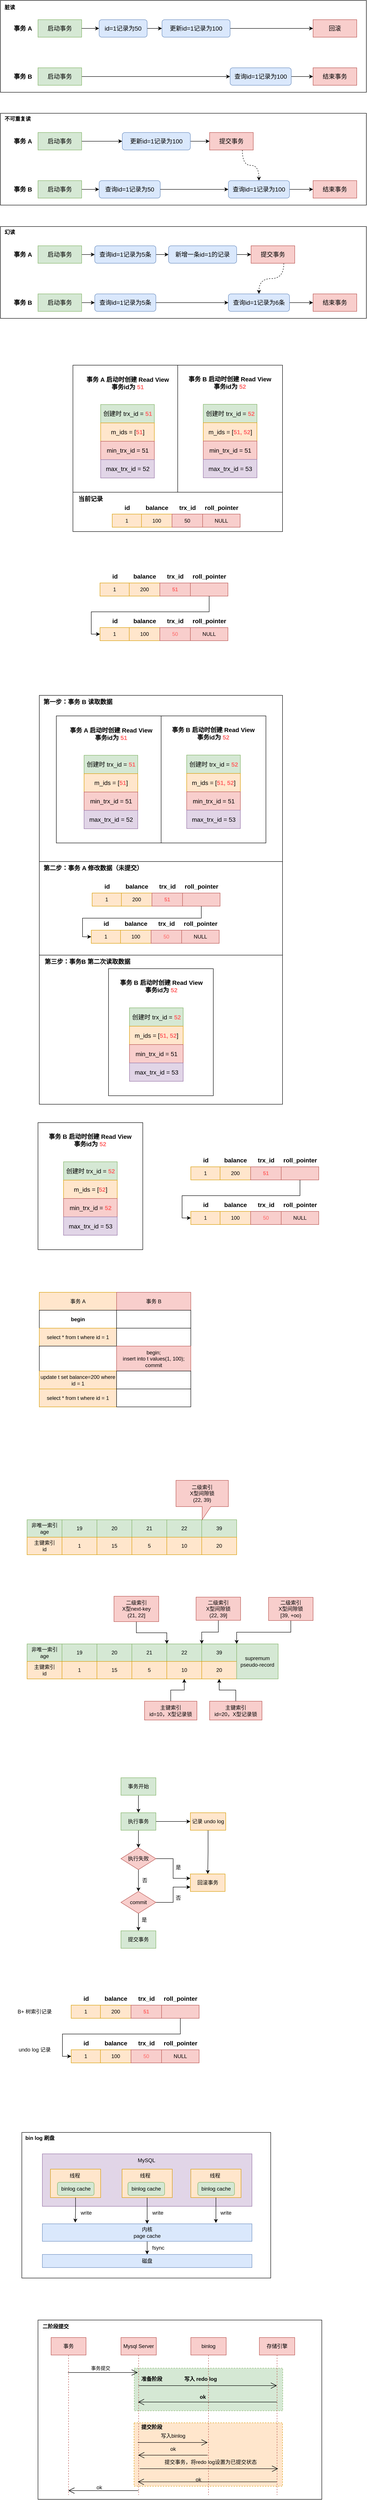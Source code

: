 <mxfile version="22.1.11" type="github">
  <diagram name="第 1 页" id="gNZCSh1aHm1mI09cRFBn">
    <mxGraphModel dx="1050" dy="618" grid="1" gridSize="10" guides="1" tooltips="1" connect="1" arrows="1" fold="1" page="0" pageScale="1" pageWidth="827" pageHeight="1169" math="0" shadow="0">
      <root>
        <mxCell id="0" />
        <mxCell id="1" parent="0" />
        <mxCell id="1VGFijXc4w3Q4zfdq1KR-56" value="" style="rounded=0;whiteSpace=wrap;html=1;" vertex="1" parent="1">
          <mxGeometry x="130" y="5440" width="650" height="410" as="geometry" />
        </mxCell>
        <mxCell id="1VGFijXc4w3Q4zfdq1KR-55" value="" style="rounded=0;whiteSpace=wrap;html=1;dashed=1;fillColor=#d5e8d4;strokeColor=#82b366;" vertex="1" parent="1">
          <mxGeometry x="350.5" y="5550" width="340" height="97.5" as="geometry" />
        </mxCell>
        <mxCell id="1VGFijXc4w3Q4zfdq1KR-54" value="" style="rounded=0;whiteSpace=wrap;html=1;dashed=1;fillColor=#ffe6cc;strokeColor=#d79b00;" vertex="1" parent="1">
          <mxGeometry x="350" y="5675" width="340" height="145" as="geometry" />
        </mxCell>
        <mxCell id="1VGFijXc4w3Q4zfdq1KR-24" value="" style="rounded=0;whiteSpace=wrap;html=1;" vertex="1" parent="1">
          <mxGeometry x="93" y="5011" width="570" height="333" as="geometry" />
        </mxCell>
        <mxCell id="1VGFijXc4w3Q4zfdq1KR-10" value="" style="rounded=0;whiteSpace=wrap;html=1;fillColor=#e1d5e7;strokeColor=#9673a6;" vertex="1" parent="1">
          <mxGeometry x="140" y="5060" width="480" height="120" as="geometry" />
        </mxCell>
        <mxCell id="1VGFijXc4w3Q4zfdq1KR-2" value="" style="rounded=0;whiteSpace=wrap;html=1;fillColor=#ffe6cc;strokeColor=#d79b00;" vertex="1" parent="1">
          <mxGeometry x="158.5" y="5095" width="115" height="65" as="geometry" />
        </mxCell>
        <mxCell id="nNNX8MQlH7M-ghWA_yyd-103" value="" style="rounded=0;whiteSpace=wrap;html=1;" parent="1" vertex="1">
          <mxGeometry x="133" y="2319" width="557" height="341" as="geometry" />
        </mxCell>
        <mxCell id="nNNX8MQlH7M-ghWA_yyd-54" value="" style="rounded=0;whiteSpace=wrap;html=1;" parent="1" vertex="1">
          <mxGeometry x="133" y="1725" width="557" height="380" as="geometry" />
        </mxCell>
        <mxCell id="nNNX8MQlH7M-ghWA_yyd-26" value="" style="rounded=0;whiteSpace=wrap;html=1;" parent="1" vertex="1">
          <mxGeometry x="210" y="1260.5" width="480" height="90" as="geometry" />
        </mxCell>
        <mxCell id="nNNX8MQlH7M-ghWA_yyd-12" value="" style="rounded=0;whiteSpace=wrap;html=1;" parent="1" vertex="1">
          <mxGeometry x="450" y="970" width="240" height="290.5" as="geometry" />
        </mxCell>
        <mxCell id="nNNX8MQlH7M-ghWA_yyd-11" value="" style="rounded=0;whiteSpace=wrap;html=1;" parent="1" vertex="1">
          <mxGeometry x="210" y="970" width="240" height="290.5" as="geometry" />
        </mxCell>
        <mxCell id="t-oszIujtScnOQRCRIdi-20" value="" style="rounded=0;whiteSpace=wrap;html=1;" parent="1" vertex="1">
          <mxGeometry x="44" y="136" width="838" height="210" as="geometry" />
        </mxCell>
        <mxCell id="t-oszIujtScnOQRCRIdi-9" style="edgeStyle=orthogonalEdgeStyle;rounded=0;orthogonalLoop=1;jettySize=auto;html=1;exitX=1;exitY=0.5;exitDx=0;exitDy=0;entryX=0;entryY=0.5;entryDx=0;entryDy=0;" parent="1" source="t-oszIujtScnOQRCRIdi-15" target="t-oszIujtScnOQRCRIdi-3" edge="1">
          <mxGeometry relative="1" as="geometry" />
        </mxCell>
        <mxCell id="t-oszIujtScnOQRCRIdi-1" value="&lt;font style=&quot;font-size: 14px;&quot;&gt;启动事务&lt;/font&gt;" style="rounded=0;whiteSpace=wrap;html=1;fillColor=#d5e8d4;strokeColor=#82b366;" parent="1" vertex="1">
          <mxGeometry x="130" y="180" width="100" height="40" as="geometry" />
        </mxCell>
        <mxCell id="t-oszIujtScnOQRCRIdi-10" style="edgeStyle=orthogonalEdgeStyle;rounded=0;orthogonalLoop=1;jettySize=auto;html=1;exitX=1;exitY=0.5;exitDx=0;exitDy=0;entryX=0;entryY=0.5;entryDx=0;entryDy=0;" parent="1" source="t-oszIujtScnOQRCRIdi-3" target="t-oszIujtScnOQRCRIdi-4" edge="1">
          <mxGeometry relative="1" as="geometry" />
        </mxCell>
        <mxCell id="t-oszIujtScnOQRCRIdi-3" value="&lt;font style=&quot;font-size: 14px;&quot;&gt;更新id=1记录为100&lt;/font&gt;" style="rounded=1;whiteSpace=wrap;html=1;fillColor=#dae8fc;strokeColor=#6c8ebf;" parent="1" vertex="1">
          <mxGeometry x="414" y="180" width="156" height="40" as="geometry" />
        </mxCell>
        <mxCell id="t-oszIujtScnOQRCRIdi-4" value="&lt;font style=&quot;font-size: 14px;&quot;&gt;回滚&lt;/font&gt;" style="rounded=0;whiteSpace=wrap;html=1;fillColor=#f8cecc;strokeColor=#b85450;" parent="1" vertex="1">
          <mxGeometry x="760" y="180" width="100" height="40" as="geometry" />
        </mxCell>
        <mxCell id="t-oszIujtScnOQRCRIdi-11" style="edgeStyle=orthogonalEdgeStyle;rounded=0;orthogonalLoop=1;jettySize=auto;html=1;exitX=1;exitY=0.5;exitDx=0;exitDy=0;entryX=0;entryY=0.5;entryDx=0;entryDy=0;" parent="1" source="t-oszIujtScnOQRCRIdi-5" target="t-oszIujtScnOQRCRIdi-8" edge="1">
          <mxGeometry relative="1" as="geometry" />
        </mxCell>
        <mxCell id="t-oszIujtScnOQRCRIdi-5" value="&lt;font style=&quot;font-size: 14px;&quot;&gt;启动事务&lt;/font&gt;" style="rounded=0;whiteSpace=wrap;html=1;fillColor=#d5e8d4;strokeColor=#82b366;" parent="1" vertex="1">
          <mxGeometry x="130" y="290" width="100" height="40" as="geometry" />
        </mxCell>
        <mxCell id="t-oszIujtScnOQRCRIdi-7" value="&lt;font style=&quot;font-size: 14px;&quot;&gt;结束事务&lt;/font&gt;" style="rounded=0;whiteSpace=wrap;html=1;fillColor=#f8cecc;strokeColor=#b85450;" parent="1" vertex="1">
          <mxGeometry x="760" y="290" width="100" height="40" as="geometry" />
        </mxCell>
        <mxCell id="t-oszIujtScnOQRCRIdi-12" style="edgeStyle=orthogonalEdgeStyle;rounded=0;orthogonalLoop=1;jettySize=auto;html=1;exitX=1;exitY=0.5;exitDx=0;exitDy=0;" parent="1" source="t-oszIujtScnOQRCRIdi-8" target="t-oszIujtScnOQRCRIdi-7" edge="1">
          <mxGeometry relative="1" as="geometry" />
        </mxCell>
        <mxCell id="t-oszIujtScnOQRCRIdi-8" value="&lt;font style=&quot;font-size: 14px;&quot;&gt;查询id=1记录为100&lt;/font&gt;" style="rounded=1;whiteSpace=wrap;html=1;fillColor=#dae8fc;strokeColor=#6c8ebf;" parent="1" vertex="1">
          <mxGeometry x="570" y="290" width="140" height="40" as="geometry" />
        </mxCell>
        <mxCell id="t-oszIujtScnOQRCRIdi-13" value="&lt;font style=&quot;font-size: 14px;&quot;&gt;&lt;b&gt;事务 A&lt;/b&gt;&lt;/font&gt;" style="text;html=1;align=center;verticalAlign=middle;resizable=0;points=[];autosize=1;strokeColor=none;fillColor=none;" parent="1" vertex="1">
          <mxGeometry x="60" y="185" width="70" height="30" as="geometry" />
        </mxCell>
        <mxCell id="t-oszIujtScnOQRCRIdi-14" value="&lt;font style=&quot;font-size: 14px;&quot;&gt;&lt;b&gt;事务 B&lt;/b&gt;&lt;/font&gt;" style="text;html=1;align=center;verticalAlign=middle;resizable=0;points=[];autosize=1;strokeColor=none;fillColor=none;" parent="1" vertex="1">
          <mxGeometry x="60" y="295" width="70" height="30" as="geometry" />
        </mxCell>
        <mxCell id="t-oszIujtScnOQRCRIdi-16" value="" style="edgeStyle=orthogonalEdgeStyle;rounded=0;orthogonalLoop=1;jettySize=auto;html=1;exitX=1;exitY=0.5;exitDx=0;exitDy=0;entryX=0;entryY=0.5;entryDx=0;entryDy=0;" parent="1" source="t-oszIujtScnOQRCRIdi-1" target="t-oszIujtScnOQRCRIdi-15" edge="1">
          <mxGeometry relative="1" as="geometry">
            <mxPoint x="230" y="200" as="sourcePoint" />
            <mxPoint x="510" y="200" as="targetPoint" />
          </mxGeometry>
        </mxCell>
        <mxCell id="t-oszIujtScnOQRCRIdi-15" value="&lt;font style=&quot;font-size: 14px;&quot;&gt;id=1记录为50&lt;/font&gt;" style="rounded=1;whiteSpace=wrap;html=1;fillColor=#dae8fc;strokeColor=#6c8ebf;" parent="1" vertex="1">
          <mxGeometry x="270" y="180" width="110" height="40" as="geometry" />
        </mxCell>
        <mxCell id="t-oszIujtScnOQRCRIdi-21" value="&lt;b&gt;脏读&lt;/b&gt;" style="text;html=1;align=center;verticalAlign=middle;resizable=0;points=[];autosize=1;strokeColor=none;fillColor=none;" parent="1" vertex="1">
          <mxGeometry x="44" y="139" width="42" height="26" as="geometry" />
        </mxCell>
        <mxCell id="t-oszIujtScnOQRCRIdi-22" value="" style="rounded=0;whiteSpace=wrap;html=1;" parent="1" vertex="1">
          <mxGeometry x="44" y="394" width="838" height="210" as="geometry" />
        </mxCell>
        <mxCell id="t-oszIujtScnOQRCRIdi-41" style="edgeStyle=orthogonalEdgeStyle;rounded=0;orthogonalLoop=1;jettySize=auto;html=1;exitX=1;exitY=0.5;exitDx=0;exitDy=0;entryX=0;entryY=0.5;entryDx=0;entryDy=0;" parent="1" source="t-oszIujtScnOQRCRIdi-24" target="t-oszIujtScnOQRCRIdi-26" edge="1">
          <mxGeometry relative="1" as="geometry" />
        </mxCell>
        <mxCell id="t-oszIujtScnOQRCRIdi-24" value="&lt;font style=&quot;font-size: 14px;&quot;&gt;启动事务&lt;/font&gt;" style="rounded=0;whiteSpace=wrap;html=1;fillColor=#d5e8d4;strokeColor=#82b366;" parent="1" vertex="1">
          <mxGeometry x="130" y="438" width="100" height="40" as="geometry" />
        </mxCell>
        <mxCell id="t-oszIujtScnOQRCRIdi-25" style="edgeStyle=orthogonalEdgeStyle;rounded=0;orthogonalLoop=1;jettySize=auto;html=1;exitX=1;exitY=0.5;exitDx=0;exitDy=0;entryX=0;entryY=0.5;entryDx=0;entryDy=0;" parent="1" source="t-oszIujtScnOQRCRIdi-26" target="t-oszIujtScnOQRCRIdi-27" edge="1">
          <mxGeometry relative="1" as="geometry" />
        </mxCell>
        <mxCell id="t-oszIujtScnOQRCRIdi-26" value="&lt;font style=&quot;font-size: 14px;&quot;&gt;更新id=1记录为100&lt;/font&gt;" style="rounded=1;whiteSpace=wrap;html=1;fillColor=#dae8fc;strokeColor=#6c8ebf;" parent="1" vertex="1">
          <mxGeometry x="323" y="438" width="156" height="40" as="geometry" />
        </mxCell>
        <mxCell id="t-oszIujtScnOQRCRIdi-45" style="edgeStyle=orthogonalEdgeStyle;rounded=0;orthogonalLoop=1;jettySize=auto;html=1;exitX=0.75;exitY=1;exitDx=0;exitDy=0;entryX=0.5;entryY=0;entryDx=0;entryDy=0;dashed=1;curved=1;" parent="1" source="t-oszIujtScnOQRCRIdi-27" target="t-oszIujtScnOQRCRIdi-43" edge="1">
          <mxGeometry relative="1" as="geometry" />
        </mxCell>
        <mxCell id="t-oszIujtScnOQRCRIdi-27" value="&lt;font style=&quot;font-size: 14px;&quot;&gt;提交事务&lt;/font&gt;" style="rounded=0;whiteSpace=wrap;html=1;fillColor=#f8cecc;strokeColor=#b85450;" parent="1" vertex="1">
          <mxGeometry x="523" y="438" width="100" height="40" as="geometry" />
        </mxCell>
        <mxCell id="t-oszIujtScnOQRCRIdi-28" style="edgeStyle=orthogonalEdgeStyle;rounded=0;orthogonalLoop=1;jettySize=auto;html=1;exitX=1;exitY=0.5;exitDx=0;exitDy=0;entryX=0;entryY=0.5;entryDx=0;entryDy=0;" parent="1" source="t-oszIujtScnOQRCRIdi-29" target="t-oszIujtScnOQRCRIdi-32" edge="1">
          <mxGeometry relative="1" as="geometry" />
        </mxCell>
        <mxCell id="t-oszIujtScnOQRCRIdi-29" value="&lt;font style=&quot;font-size: 14px;&quot;&gt;启动事务&lt;/font&gt;" style="rounded=0;whiteSpace=wrap;html=1;fillColor=#d5e8d4;strokeColor=#82b366;" parent="1" vertex="1">
          <mxGeometry x="130" y="548" width="100" height="40" as="geometry" />
        </mxCell>
        <mxCell id="t-oszIujtScnOQRCRIdi-30" value="&lt;font style=&quot;font-size: 14px;&quot;&gt;结束事务&lt;/font&gt;" style="rounded=0;whiteSpace=wrap;html=1;fillColor=#f8cecc;strokeColor=#b85450;" parent="1" vertex="1">
          <mxGeometry x="760" y="548" width="100" height="40" as="geometry" />
        </mxCell>
        <mxCell id="t-oszIujtScnOQRCRIdi-31" style="edgeStyle=orthogonalEdgeStyle;rounded=0;orthogonalLoop=1;jettySize=auto;html=1;exitX=1;exitY=0.5;exitDx=0;exitDy=0;" parent="1" source="t-oszIujtScnOQRCRIdi-43" target="t-oszIujtScnOQRCRIdi-30" edge="1">
          <mxGeometry relative="1" as="geometry" />
        </mxCell>
        <mxCell id="t-oszIujtScnOQRCRIdi-32" value="&lt;font style=&quot;font-size: 14px;&quot;&gt;查询id=1记录为50&lt;/font&gt;" style="rounded=1;whiteSpace=wrap;html=1;fillColor=#dae8fc;strokeColor=#6c8ebf;" parent="1" vertex="1">
          <mxGeometry x="270" y="548" width="140" height="40" as="geometry" />
        </mxCell>
        <mxCell id="t-oszIujtScnOQRCRIdi-33" value="&lt;font style=&quot;font-size: 14px;&quot;&gt;&lt;b&gt;事务 A&lt;/b&gt;&lt;/font&gt;" style="text;html=1;align=center;verticalAlign=middle;resizable=0;points=[];autosize=1;strokeColor=none;fillColor=none;" parent="1" vertex="1">
          <mxGeometry x="60" y="443" width="70" height="30" as="geometry" />
        </mxCell>
        <mxCell id="t-oszIujtScnOQRCRIdi-34" value="&lt;font style=&quot;font-size: 14px;&quot;&gt;&lt;b&gt;事务 B&lt;/b&gt;&lt;/font&gt;" style="text;html=1;align=center;verticalAlign=middle;resizable=0;points=[];autosize=1;strokeColor=none;fillColor=none;" parent="1" vertex="1">
          <mxGeometry x="60" y="553" width="70" height="30" as="geometry" />
        </mxCell>
        <mxCell id="t-oszIujtScnOQRCRIdi-37" value="&lt;b&gt;不可重复读&lt;/b&gt;" style="text;html=1;align=center;verticalAlign=middle;resizable=0;points=[];autosize=1;strokeColor=none;fillColor=none;" parent="1" vertex="1">
          <mxGeometry x="44" y="394" width="78" height="26" as="geometry" />
        </mxCell>
        <mxCell id="t-oszIujtScnOQRCRIdi-44" value="" style="edgeStyle=orthogonalEdgeStyle;rounded=0;orthogonalLoop=1;jettySize=auto;html=1;exitX=1;exitY=0.5;exitDx=0;exitDy=0;" parent="1" source="t-oszIujtScnOQRCRIdi-32" target="t-oszIujtScnOQRCRIdi-43" edge="1">
          <mxGeometry relative="1" as="geometry">
            <mxPoint x="410" y="568" as="sourcePoint" />
            <mxPoint x="760" y="568" as="targetPoint" />
          </mxGeometry>
        </mxCell>
        <mxCell id="t-oszIujtScnOQRCRIdi-43" value="&lt;font style=&quot;font-size: 14px;&quot;&gt;查询id=1记录为100&lt;/font&gt;" style="rounded=1;whiteSpace=wrap;html=1;fillColor=#dae8fc;strokeColor=#6c8ebf;" parent="1" vertex="1">
          <mxGeometry x="566" y="548" width="140" height="40" as="geometry" />
        </mxCell>
        <mxCell id="t-oszIujtScnOQRCRIdi-46" value="" style="rounded=0;whiteSpace=wrap;html=1;" parent="1" vertex="1">
          <mxGeometry x="44" y="653" width="838" height="210" as="geometry" />
        </mxCell>
        <mxCell id="t-oszIujtScnOQRCRIdi-64" style="edgeStyle=orthogonalEdgeStyle;rounded=0;orthogonalLoop=1;jettySize=auto;html=1;exitX=1;exitY=0.5;exitDx=0;exitDy=0;entryX=0;entryY=0.5;entryDx=0;entryDy=0;" parent="1" source="t-oszIujtScnOQRCRIdi-48" target="t-oszIujtScnOQRCRIdi-63" edge="1">
          <mxGeometry relative="1" as="geometry" />
        </mxCell>
        <mxCell id="t-oszIujtScnOQRCRIdi-48" value="&lt;font style=&quot;font-size: 14px;&quot;&gt;启动事务&lt;/font&gt;" style="rounded=0;whiteSpace=wrap;html=1;fillColor=#d5e8d4;strokeColor=#82b366;" parent="1" vertex="1">
          <mxGeometry x="130" y="697" width="100" height="40" as="geometry" />
        </mxCell>
        <mxCell id="t-oszIujtScnOQRCRIdi-49" style="edgeStyle=orthogonalEdgeStyle;rounded=0;orthogonalLoop=1;jettySize=auto;html=1;exitX=1;exitY=0.5;exitDx=0;exitDy=0;entryX=0;entryY=0.5;entryDx=0;entryDy=0;" parent="1" source="t-oszIujtScnOQRCRIdi-50" target="t-oszIujtScnOQRCRIdi-52" edge="1">
          <mxGeometry relative="1" as="geometry" />
        </mxCell>
        <mxCell id="t-oszIujtScnOQRCRIdi-50" value="&lt;font style=&quot;font-size: 14px;&quot;&gt;新增一条id=1的记录&lt;/font&gt;" style="rounded=1;whiteSpace=wrap;html=1;fillColor=#dae8fc;strokeColor=#6c8ebf;" parent="1" vertex="1">
          <mxGeometry x="429" y="697" width="156" height="40" as="geometry" />
        </mxCell>
        <mxCell id="t-oszIujtScnOQRCRIdi-51" style="edgeStyle=orthogonalEdgeStyle;rounded=0;orthogonalLoop=1;jettySize=auto;html=1;exitX=0.75;exitY=1;exitDx=0;exitDy=0;entryX=0.5;entryY=0;entryDx=0;entryDy=0;dashed=1;curved=1;" parent="1" source="t-oszIujtScnOQRCRIdi-52" target="t-oszIujtScnOQRCRIdi-62" edge="1">
          <mxGeometry relative="1" as="geometry" />
        </mxCell>
        <mxCell id="t-oszIujtScnOQRCRIdi-52" value="&lt;font style=&quot;font-size: 14px;&quot;&gt;提交事务&lt;/font&gt;" style="rounded=0;whiteSpace=wrap;html=1;fillColor=#f8cecc;strokeColor=#b85450;" parent="1" vertex="1">
          <mxGeometry x="618" y="697" width="100" height="40" as="geometry" />
        </mxCell>
        <mxCell id="t-oszIujtScnOQRCRIdi-53" style="edgeStyle=orthogonalEdgeStyle;rounded=0;orthogonalLoop=1;jettySize=auto;html=1;exitX=1;exitY=0.5;exitDx=0;exitDy=0;entryX=0;entryY=0.5;entryDx=0;entryDy=0;" parent="1" source="t-oszIujtScnOQRCRIdi-54" target="t-oszIujtScnOQRCRIdi-57" edge="1">
          <mxGeometry relative="1" as="geometry" />
        </mxCell>
        <mxCell id="t-oszIujtScnOQRCRIdi-54" value="&lt;font style=&quot;font-size: 14px;&quot;&gt;启动事务&lt;/font&gt;" style="rounded=0;whiteSpace=wrap;html=1;fillColor=#d5e8d4;strokeColor=#82b366;" parent="1" vertex="1">
          <mxGeometry x="130" y="807" width="100" height="40" as="geometry" />
        </mxCell>
        <mxCell id="t-oszIujtScnOQRCRIdi-55" value="&lt;font style=&quot;font-size: 14px;&quot;&gt;结束事务&lt;/font&gt;" style="rounded=0;whiteSpace=wrap;html=1;fillColor=#f8cecc;strokeColor=#b85450;" parent="1" vertex="1">
          <mxGeometry x="760" y="807" width="100" height="40" as="geometry" />
        </mxCell>
        <mxCell id="t-oszIujtScnOQRCRIdi-56" style="edgeStyle=orthogonalEdgeStyle;rounded=0;orthogonalLoop=1;jettySize=auto;html=1;exitX=1;exitY=0.5;exitDx=0;exitDy=0;" parent="1" source="t-oszIujtScnOQRCRIdi-62" target="t-oszIujtScnOQRCRIdi-55" edge="1">
          <mxGeometry relative="1" as="geometry" />
        </mxCell>
        <mxCell id="t-oszIujtScnOQRCRIdi-57" value="&lt;font style=&quot;font-size: 14px;&quot;&gt;查询id=1记录为5条&lt;/font&gt;" style="rounded=1;whiteSpace=wrap;html=1;fillColor=#dae8fc;strokeColor=#6c8ebf;" parent="1" vertex="1">
          <mxGeometry x="260" y="807" width="140" height="40" as="geometry" />
        </mxCell>
        <mxCell id="t-oszIujtScnOQRCRIdi-58" value="&lt;font style=&quot;font-size: 14px;&quot;&gt;&lt;b&gt;事务 A&lt;/b&gt;&lt;/font&gt;" style="text;html=1;align=center;verticalAlign=middle;resizable=0;points=[];autosize=1;strokeColor=none;fillColor=none;" parent="1" vertex="1">
          <mxGeometry x="60" y="702" width="70" height="30" as="geometry" />
        </mxCell>
        <mxCell id="t-oszIujtScnOQRCRIdi-59" value="&lt;font style=&quot;font-size: 14px;&quot;&gt;&lt;b&gt;事务 B&lt;/b&gt;&lt;/font&gt;" style="text;html=1;align=center;verticalAlign=middle;resizable=0;points=[];autosize=1;strokeColor=none;fillColor=none;" parent="1" vertex="1">
          <mxGeometry x="60" y="812" width="70" height="30" as="geometry" />
        </mxCell>
        <mxCell id="t-oszIujtScnOQRCRIdi-60" value="&lt;b&gt;幻读&lt;/b&gt;" style="text;html=1;align=center;verticalAlign=middle;resizable=0;points=[];autosize=1;strokeColor=none;fillColor=none;" parent="1" vertex="1">
          <mxGeometry x="44" y="653" width="42" height="26" as="geometry" />
        </mxCell>
        <mxCell id="t-oszIujtScnOQRCRIdi-61" value="" style="edgeStyle=orthogonalEdgeStyle;rounded=0;orthogonalLoop=1;jettySize=auto;html=1;exitX=1;exitY=0.5;exitDx=0;exitDy=0;" parent="1" source="t-oszIujtScnOQRCRIdi-57" target="t-oszIujtScnOQRCRIdi-62" edge="1">
          <mxGeometry relative="1" as="geometry">
            <mxPoint x="410" y="827" as="sourcePoint" />
            <mxPoint x="760" y="827" as="targetPoint" />
          </mxGeometry>
        </mxCell>
        <mxCell id="t-oszIujtScnOQRCRIdi-62" value="&lt;font style=&quot;font-size: 14px;&quot;&gt;查询id=1记录为6条&lt;/font&gt;" style="rounded=1;whiteSpace=wrap;html=1;fillColor=#dae8fc;strokeColor=#6c8ebf;" parent="1" vertex="1">
          <mxGeometry x="566" y="807" width="140" height="40" as="geometry" />
        </mxCell>
        <mxCell id="t-oszIujtScnOQRCRIdi-65" style="edgeStyle=orthogonalEdgeStyle;rounded=0;orthogonalLoop=1;jettySize=auto;html=1;exitX=1;exitY=0.5;exitDx=0;exitDy=0;entryX=0;entryY=0.5;entryDx=0;entryDy=0;" parent="1" source="t-oszIujtScnOQRCRIdi-63" target="t-oszIujtScnOQRCRIdi-50" edge="1">
          <mxGeometry relative="1" as="geometry" />
        </mxCell>
        <mxCell id="t-oszIujtScnOQRCRIdi-63" value="&lt;font style=&quot;font-size: 14px;&quot;&gt;查询id=1记录为5条&lt;/font&gt;" style="rounded=1;whiteSpace=wrap;html=1;fillColor=#dae8fc;strokeColor=#6c8ebf;" parent="1" vertex="1">
          <mxGeometry x="260" y="697" width="140" height="40" as="geometry" />
        </mxCell>
        <mxCell id="nNNX8MQlH7M-ghWA_yyd-9" value="&lt;b style=&quot;font-size: 14px;&quot;&gt;事务 A 启动时创建 Read View&lt;br&gt;事务id为 &lt;font color=&quot;#ff6666&quot;&gt;51&lt;/font&gt;&lt;/b&gt;" style="text;html=1;align=center;verticalAlign=middle;resizable=0;points=[];autosize=1;strokeColor=none;fillColor=none;" parent="1" vertex="1">
          <mxGeometry x="230" y="985.5" width="210" height="50" as="geometry" />
        </mxCell>
        <mxCell id="nNNX8MQlH7M-ghWA_yyd-14" value="" style="group" parent="1" vertex="1" connectable="0">
          <mxGeometry x="273.5" y="1060" width="123" height="168" as="geometry" />
        </mxCell>
        <mxCell id="nNNX8MQlH7M-ghWA_yyd-1" value="&lt;font style=&quot;font-size: 14px;&quot;&gt;创建时 trx_id = &lt;font color=&quot;#ff6666&quot;&gt;&lt;b&gt;51&lt;/b&gt;&lt;/font&gt;&lt;/font&gt;" style="rounded=0;whiteSpace=wrap;html=1;fillColor=#d5e8d4;strokeColor=#82b366;" parent="nNNX8MQlH7M-ghWA_yyd-14" vertex="1">
          <mxGeometry width="123" height="42" as="geometry" />
        </mxCell>
        <mxCell id="nNNX8MQlH7M-ghWA_yyd-2" value="&lt;font style=&quot;font-size: 14px;&quot;&gt;m_ids = [&lt;font color=&quot;#ff6666&quot;&gt;&lt;b&gt;51&lt;/b&gt;&lt;/font&gt;]&lt;/font&gt;" style="rounded=0;whiteSpace=wrap;html=1;fillColor=#ffe6cc;strokeColor=#d79b00;" parent="nNNX8MQlH7M-ghWA_yyd-14" vertex="1">
          <mxGeometry y="42" width="123" height="42" as="geometry" />
        </mxCell>
        <mxCell id="nNNX8MQlH7M-ghWA_yyd-3" value="&lt;font style=&quot;font-size: 14px;&quot;&gt;min_trx_id = 51&lt;/font&gt;" style="rounded=0;whiteSpace=wrap;html=1;fillColor=#f8cecc;strokeColor=#b85450;" parent="nNNX8MQlH7M-ghWA_yyd-14" vertex="1">
          <mxGeometry y="84" width="123" height="42" as="geometry" />
        </mxCell>
        <mxCell id="nNNX8MQlH7M-ghWA_yyd-4" value="&lt;font style=&quot;font-size: 14px;&quot;&gt;max_trx_id = 52&lt;/font&gt;" style="rounded=0;whiteSpace=wrap;html=1;fillColor=#e1d5e7;strokeColor=#9673a6;" parent="nNNX8MQlH7M-ghWA_yyd-14" vertex="1">
          <mxGeometry y="126" width="123" height="42" as="geometry" />
        </mxCell>
        <mxCell id="nNNX8MQlH7M-ghWA_yyd-10" value="&lt;font style=&quot;font-size: 14px;&quot;&gt;&lt;b&gt;事务 B 启动时创建 Read View&lt;br&gt;事务id为 &lt;font color=&quot;#ff6666&quot;&gt;52&lt;/font&gt;&lt;/b&gt;&lt;/font&gt;" style="text;html=1;align=center;verticalAlign=middle;resizable=0;points=[];autosize=1;strokeColor=none;fillColor=none;" parent="1" vertex="1">
          <mxGeometry x="464" y="985" width="210" height="50" as="geometry" />
        </mxCell>
        <mxCell id="nNNX8MQlH7M-ghWA_yyd-5" value="&lt;font style=&quot;font-size: 14px;&quot;&gt;创建时 trx_id = &lt;font color=&quot;#ff6666&quot;&gt;&lt;b&gt;52&lt;/b&gt;&lt;/font&gt;&lt;/font&gt;" style="rounded=0;whiteSpace=wrap;html=1;fillColor=#d5e8d4;strokeColor=#82b366;" parent="1" vertex="1">
          <mxGeometry x="508.5" y="1059.5" width="123" height="42" as="geometry" />
        </mxCell>
        <mxCell id="nNNX8MQlH7M-ghWA_yyd-6" value="&lt;font style=&quot;font-size: 14px;&quot;&gt;m_ids = [&lt;font color=&quot;#ff6666&quot;&gt;&lt;b&gt;51, 52&lt;/b&gt;&lt;/font&gt;]&lt;/font&gt;" style="rounded=0;whiteSpace=wrap;html=1;fillColor=#ffe6cc;strokeColor=#d79b00;" parent="1" vertex="1">
          <mxGeometry x="508.5" y="1101.5" width="123" height="42" as="geometry" />
        </mxCell>
        <mxCell id="nNNX8MQlH7M-ghWA_yyd-7" value="&lt;font style=&quot;font-size: 14px;&quot;&gt;min_trx_id = 51&lt;/font&gt;" style="rounded=0;whiteSpace=wrap;html=1;fillColor=#f8cecc;strokeColor=#b85450;" parent="1" vertex="1">
          <mxGeometry x="508.5" y="1143.5" width="123" height="42" as="geometry" />
        </mxCell>
        <mxCell id="nNNX8MQlH7M-ghWA_yyd-8" value="&lt;font style=&quot;font-size: 14px;&quot;&gt;max_trx_id = 53&lt;/font&gt;" style="rounded=0;whiteSpace=wrap;html=1;fillColor=#e1d5e7;strokeColor=#9673a6;" parent="1" vertex="1">
          <mxGeometry x="508.5" y="1185.5" width="123" height="42" as="geometry" />
        </mxCell>
        <mxCell id="nNNX8MQlH7M-ghWA_yyd-27" value="" style="group" parent="1" vertex="1" connectable="0">
          <mxGeometry x="300" y="1280.5" width="300" height="60" as="geometry" />
        </mxCell>
        <mxCell id="nNNX8MQlH7M-ghWA_yyd-17" value="1" style="rounded=0;whiteSpace=wrap;html=1;fillColor=#ffe6cc;strokeColor=#d79b00;" parent="nNNX8MQlH7M-ghWA_yyd-27" vertex="1">
          <mxGeometry y="30" width="67" height="30" as="geometry" />
        </mxCell>
        <mxCell id="nNNX8MQlH7M-ghWA_yyd-18" value="100" style="rounded=0;whiteSpace=wrap;html=1;fillColor=#ffe6cc;strokeColor=#d79b00;" parent="nNNX8MQlH7M-ghWA_yyd-27" vertex="1">
          <mxGeometry x="67" y="30" width="70" height="30" as="geometry" />
        </mxCell>
        <mxCell id="nNNX8MQlH7M-ghWA_yyd-20" value="50" style="rounded=0;whiteSpace=wrap;html=1;fillColor=#f8cecc;strokeColor=#b85450;" parent="nNNX8MQlH7M-ghWA_yyd-27" vertex="1">
          <mxGeometry x="137" y="30" width="70" height="30" as="geometry" />
        </mxCell>
        <mxCell id="nNNX8MQlH7M-ghWA_yyd-21" value="NULL" style="rounded=0;whiteSpace=wrap;html=1;fillColor=#f8cecc;strokeColor=#b85450;" parent="nNNX8MQlH7M-ghWA_yyd-27" vertex="1">
          <mxGeometry x="207" y="30" width="86" height="30" as="geometry" />
        </mxCell>
        <mxCell id="nNNX8MQlH7M-ghWA_yyd-22" value="&lt;b&gt;&lt;font style=&quot;font-size: 14px;&quot;&gt;id&lt;/font&gt;&lt;/b&gt;" style="text;html=1;align=center;verticalAlign=middle;resizable=0;points=[];autosize=1;strokeColor=none;fillColor=none;" parent="nNNX8MQlH7M-ghWA_yyd-27" vertex="1">
          <mxGeometry x="13.5" width="40" height="30" as="geometry" />
        </mxCell>
        <mxCell id="nNNX8MQlH7M-ghWA_yyd-23" value="&lt;font style=&quot;font-size: 14px;&quot;&gt;&lt;b&gt;balance&lt;/b&gt;&lt;/font&gt;" style="text;html=1;align=center;verticalAlign=middle;resizable=0;points=[];autosize=1;strokeColor=none;fillColor=none;" parent="nNNX8MQlH7M-ghWA_yyd-27" vertex="1">
          <mxGeometry x="62" width="80" height="30" as="geometry" />
        </mxCell>
        <mxCell id="nNNX8MQlH7M-ghWA_yyd-24" value="&lt;font style=&quot;font-size: 14px;&quot;&gt;&lt;b&gt;trx_id&lt;/b&gt;&lt;/font&gt;" style="text;html=1;align=center;verticalAlign=middle;resizable=0;points=[];autosize=1;strokeColor=none;fillColor=none;" parent="nNNX8MQlH7M-ghWA_yyd-27" vertex="1">
          <mxGeometry x="142" width="60" height="30" as="geometry" />
        </mxCell>
        <mxCell id="nNNX8MQlH7M-ghWA_yyd-25" value="&lt;font style=&quot;font-size: 14px;&quot;&gt;&lt;b&gt;roll_pointer&lt;/b&gt;&lt;/font&gt;" style="text;html=1;align=center;verticalAlign=middle;resizable=0;points=[];autosize=1;strokeColor=none;fillColor=none;" parent="nNNX8MQlH7M-ghWA_yyd-27" vertex="1">
          <mxGeometry x="200" width="100" height="30" as="geometry" />
        </mxCell>
        <mxCell id="nNNX8MQlH7M-ghWA_yyd-28" value="&lt;b&gt;&lt;font style=&quot;font-size: 14px;&quot;&gt;当前记录&lt;/font&gt;&lt;/b&gt;" style="text;html=1;align=center;verticalAlign=middle;resizable=0;points=[];autosize=1;strokeColor=none;fillColor=none;" parent="1" vertex="1">
          <mxGeometry x="210" y="1260.5" width="80" height="30" as="geometry" />
        </mxCell>
        <mxCell id="nNNX8MQlH7M-ghWA_yyd-29" value="" style="group" parent="1" vertex="1" connectable="0">
          <mxGeometry x="272" y="1438" width="300" height="60" as="geometry" />
        </mxCell>
        <mxCell id="nNNX8MQlH7M-ghWA_yyd-30" value="1" style="rounded=0;whiteSpace=wrap;html=1;fillColor=#ffe6cc;strokeColor=#d79b00;" parent="nNNX8MQlH7M-ghWA_yyd-29" vertex="1">
          <mxGeometry y="30" width="67" height="30" as="geometry" />
        </mxCell>
        <mxCell id="nNNX8MQlH7M-ghWA_yyd-31" value="200" style="rounded=0;whiteSpace=wrap;html=1;fillColor=#ffe6cc;strokeColor=#d79b00;" parent="nNNX8MQlH7M-ghWA_yyd-29" vertex="1">
          <mxGeometry x="67" y="30" width="70" height="30" as="geometry" />
        </mxCell>
        <mxCell id="nNNX8MQlH7M-ghWA_yyd-32" value="&lt;font color=&quot;#ff6666&quot;&gt;&lt;b&gt;51&lt;/b&gt;&lt;/font&gt;" style="rounded=0;whiteSpace=wrap;html=1;fillColor=#f8cecc;strokeColor=#b85450;" parent="nNNX8MQlH7M-ghWA_yyd-29" vertex="1">
          <mxGeometry x="137" y="30" width="70" height="30" as="geometry" />
        </mxCell>
        <mxCell id="nNNX8MQlH7M-ghWA_yyd-33" value="" style="rounded=0;whiteSpace=wrap;html=1;fillColor=#f8cecc;strokeColor=#b85450;" parent="nNNX8MQlH7M-ghWA_yyd-29" vertex="1">
          <mxGeometry x="207" y="30" width="86" height="30" as="geometry" />
        </mxCell>
        <mxCell id="nNNX8MQlH7M-ghWA_yyd-34" value="&lt;b&gt;&lt;font style=&quot;font-size: 14px;&quot;&gt;id&lt;/font&gt;&lt;/b&gt;" style="text;html=1;align=center;verticalAlign=middle;resizable=0;points=[];autosize=1;strokeColor=none;fillColor=none;" parent="nNNX8MQlH7M-ghWA_yyd-29" vertex="1">
          <mxGeometry x="13.5" width="40" height="30" as="geometry" />
        </mxCell>
        <mxCell id="nNNX8MQlH7M-ghWA_yyd-35" value="&lt;font style=&quot;font-size: 14px;&quot;&gt;&lt;b&gt;balance&lt;/b&gt;&lt;/font&gt;" style="text;html=1;align=center;verticalAlign=middle;resizable=0;points=[];autosize=1;strokeColor=none;fillColor=none;" parent="nNNX8MQlH7M-ghWA_yyd-29" vertex="1">
          <mxGeometry x="62" width="80" height="30" as="geometry" />
        </mxCell>
        <mxCell id="nNNX8MQlH7M-ghWA_yyd-36" value="&lt;font style=&quot;font-size: 14px;&quot;&gt;&lt;b&gt;trx_id&lt;/b&gt;&lt;/font&gt;" style="text;html=1;align=center;verticalAlign=middle;resizable=0;points=[];autosize=1;strokeColor=none;fillColor=none;" parent="nNNX8MQlH7M-ghWA_yyd-29" vertex="1">
          <mxGeometry x="142" width="60" height="30" as="geometry" />
        </mxCell>
        <mxCell id="nNNX8MQlH7M-ghWA_yyd-37" value="&lt;font style=&quot;font-size: 14px;&quot;&gt;&lt;b&gt;roll_pointer&lt;/b&gt;&lt;/font&gt;" style="text;html=1;align=center;verticalAlign=middle;resizable=0;points=[];autosize=1;strokeColor=none;fillColor=none;" parent="nNNX8MQlH7M-ghWA_yyd-29" vertex="1">
          <mxGeometry x="200" width="100" height="30" as="geometry" />
        </mxCell>
        <mxCell id="nNNX8MQlH7M-ghWA_yyd-38" value="" style="group" parent="1" vertex="1" connectable="0">
          <mxGeometry x="272" y="1540" width="300" height="60" as="geometry" />
        </mxCell>
        <mxCell id="nNNX8MQlH7M-ghWA_yyd-39" value="1" style="rounded=0;whiteSpace=wrap;html=1;fillColor=#ffe6cc;strokeColor=#d79b00;" parent="nNNX8MQlH7M-ghWA_yyd-38" vertex="1">
          <mxGeometry y="30" width="67" height="30" as="geometry" />
        </mxCell>
        <mxCell id="nNNX8MQlH7M-ghWA_yyd-40" value="100" style="rounded=0;whiteSpace=wrap;html=1;fillColor=#ffe6cc;strokeColor=#d79b00;" parent="nNNX8MQlH7M-ghWA_yyd-38" vertex="1">
          <mxGeometry x="67" y="30" width="70" height="30" as="geometry" />
        </mxCell>
        <mxCell id="nNNX8MQlH7M-ghWA_yyd-41" value="&lt;font color=&quot;#ff6666&quot;&gt;50&lt;/font&gt;" style="rounded=0;whiteSpace=wrap;html=1;fillColor=#f8cecc;strokeColor=#b85450;" parent="nNNX8MQlH7M-ghWA_yyd-38" vertex="1">
          <mxGeometry x="137" y="30" width="70" height="30" as="geometry" />
        </mxCell>
        <mxCell id="nNNX8MQlH7M-ghWA_yyd-42" value="NULL" style="rounded=0;whiteSpace=wrap;html=1;fillColor=#f8cecc;strokeColor=#b85450;" parent="nNNX8MQlH7M-ghWA_yyd-38" vertex="1">
          <mxGeometry x="207" y="30" width="86" height="30" as="geometry" />
        </mxCell>
        <mxCell id="nNNX8MQlH7M-ghWA_yyd-43" value="&lt;b&gt;&lt;font style=&quot;font-size: 14px;&quot;&gt;id&lt;/font&gt;&lt;/b&gt;" style="text;html=1;align=center;verticalAlign=middle;resizable=0;points=[];autosize=1;strokeColor=none;fillColor=none;" parent="nNNX8MQlH7M-ghWA_yyd-38" vertex="1">
          <mxGeometry x="13.5" width="40" height="30" as="geometry" />
        </mxCell>
        <mxCell id="nNNX8MQlH7M-ghWA_yyd-44" value="&lt;font style=&quot;font-size: 14px;&quot;&gt;&lt;b&gt;balance&lt;/b&gt;&lt;/font&gt;" style="text;html=1;align=center;verticalAlign=middle;resizable=0;points=[];autosize=1;strokeColor=none;fillColor=none;" parent="nNNX8MQlH7M-ghWA_yyd-38" vertex="1">
          <mxGeometry x="62" width="80" height="30" as="geometry" />
        </mxCell>
        <mxCell id="nNNX8MQlH7M-ghWA_yyd-45" value="&lt;font style=&quot;font-size: 14px;&quot;&gt;&lt;b&gt;trx_id&lt;/b&gt;&lt;/font&gt;" style="text;html=1;align=center;verticalAlign=middle;resizable=0;points=[];autosize=1;strokeColor=none;fillColor=none;" parent="nNNX8MQlH7M-ghWA_yyd-38" vertex="1">
          <mxGeometry x="142" width="60" height="30" as="geometry" />
        </mxCell>
        <mxCell id="nNNX8MQlH7M-ghWA_yyd-46" value="&lt;font style=&quot;font-size: 14px;&quot;&gt;&lt;b&gt;roll_pointer&lt;/b&gt;&lt;/font&gt;" style="text;html=1;align=center;verticalAlign=middle;resizable=0;points=[];autosize=1;strokeColor=none;fillColor=none;" parent="nNNX8MQlH7M-ghWA_yyd-38" vertex="1">
          <mxGeometry x="200" width="100" height="30" as="geometry" />
        </mxCell>
        <mxCell id="nNNX8MQlH7M-ghWA_yyd-47" style="edgeStyle=orthogonalEdgeStyle;rounded=0;orthogonalLoop=1;jettySize=auto;html=1;exitX=0.5;exitY=1;exitDx=0;exitDy=0;entryX=0;entryY=0.5;entryDx=0;entryDy=0;" parent="1" source="nNNX8MQlH7M-ghWA_yyd-33" target="nNNX8MQlH7M-ghWA_yyd-39" edge="1">
          <mxGeometry relative="1" as="geometry" />
        </mxCell>
        <mxCell id="nNNX8MQlH7M-ghWA_yyd-55" value="&lt;b&gt;&lt;font style=&quot;font-size: 14px;&quot;&gt;第一步：事务 B 读取数据&lt;/font&gt;&lt;/b&gt;" style="text;html=1;align=center;verticalAlign=middle;resizable=0;points=[];autosize=1;strokeColor=none;fillColor=none;" parent="1" vertex="1">
          <mxGeometry x="133" y="1725" width="176" height="29" as="geometry" />
        </mxCell>
        <mxCell id="nNNX8MQlH7M-ghWA_yyd-56" value="" style="rounded=0;whiteSpace=wrap;html=1;" parent="1" vertex="1">
          <mxGeometry x="133" y="2105" width="557" height="214" as="geometry" />
        </mxCell>
        <mxCell id="nNNX8MQlH7M-ghWA_yyd-63" value="&lt;b&gt;&lt;font style=&quot;font-size: 14px;&quot;&gt;第二步：事务 A 修改数据（未提交）&lt;/font&gt;&lt;/b&gt;" style="text;html=1;align=center;verticalAlign=middle;resizable=0;points=[];autosize=1;strokeColor=none;fillColor=none;" parent="1" vertex="1">
          <mxGeometry x="133" y="2105" width="245" height="29" as="geometry" />
        </mxCell>
        <mxCell id="nNNX8MQlH7M-ghWA_yyd-64" value="" style="rounded=0;whiteSpace=wrap;html=1;" parent="1" vertex="1">
          <mxGeometry x="412" y="1772" width="240" height="290.5" as="geometry" />
        </mxCell>
        <mxCell id="nNNX8MQlH7M-ghWA_yyd-65" value="" style="rounded=0;whiteSpace=wrap;html=1;" parent="1" vertex="1">
          <mxGeometry x="172" y="1772" width="240" height="290.5" as="geometry" />
        </mxCell>
        <mxCell id="nNNX8MQlH7M-ghWA_yyd-66" value="&lt;b style=&quot;font-size: 14px;&quot;&gt;事务 A 启动时创建 Read View&lt;br&gt;事务id为 &lt;font color=&quot;#ff6666&quot;&gt;51&lt;/font&gt;&lt;/b&gt;" style="text;html=1;align=center;verticalAlign=middle;resizable=0;points=[];autosize=1;strokeColor=none;fillColor=none;" parent="1" vertex="1">
          <mxGeometry x="192" y="1787.5" width="210" height="50" as="geometry" />
        </mxCell>
        <mxCell id="nNNX8MQlH7M-ghWA_yyd-67" value="" style="group" parent="1" vertex="1" connectable="0">
          <mxGeometry x="235.5" y="1862" width="123" height="168" as="geometry" />
        </mxCell>
        <mxCell id="nNNX8MQlH7M-ghWA_yyd-68" value="&lt;font style=&quot;font-size: 14px;&quot;&gt;创建时 trx_id = &lt;font color=&quot;#ff6666&quot;&gt;&lt;b&gt;51&lt;/b&gt;&lt;/font&gt;&lt;/font&gt;" style="rounded=0;whiteSpace=wrap;html=1;fillColor=#d5e8d4;strokeColor=#82b366;" parent="nNNX8MQlH7M-ghWA_yyd-67" vertex="1">
          <mxGeometry width="123" height="42" as="geometry" />
        </mxCell>
        <mxCell id="nNNX8MQlH7M-ghWA_yyd-69" value="&lt;font style=&quot;font-size: 14px;&quot;&gt;m_ids = [&lt;font color=&quot;#ff6666&quot;&gt;&lt;b&gt;51&lt;/b&gt;&lt;/font&gt;]&lt;/font&gt;" style="rounded=0;whiteSpace=wrap;html=1;fillColor=#ffe6cc;strokeColor=#d79b00;" parent="nNNX8MQlH7M-ghWA_yyd-67" vertex="1">
          <mxGeometry y="42" width="123" height="42" as="geometry" />
        </mxCell>
        <mxCell id="nNNX8MQlH7M-ghWA_yyd-70" value="&lt;font style=&quot;font-size: 14px;&quot;&gt;min_trx_id = 51&lt;/font&gt;" style="rounded=0;whiteSpace=wrap;html=1;fillColor=#f8cecc;strokeColor=#b85450;" parent="nNNX8MQlH7M-ghWA_yyd-67" vertex="1">
          <mxGeometry y="84" width="123" height="42" as="geometry" />
        </mxCell>
        <mxCell id="nNNX8MQlH7M-ghWA_yyd-71" value="&lt;font style=&quot;font-size: 14px;&quot;&gt;max_trx_id = 52&lt;/font&gt;" style="rounded=0;whiteSpace=wrap;html=1;fillColor=#e1d5e7;strokeColor=#9673a6;" parent="nNNX8MQlH7M-ghWA_yyd-67" vertex="1">
          <mxGeometry y="126" width="123" height="42" as="geometry" />
        </mxCell>
        <mxCell id="nNNX8MQlH7M-ghWA_yyd-72" value="&lt;font style=&quot;font-size: 14px;&quot;&gt;&lt;b&gt;事务 B 启动时创建 Read View&lt;br&gt;事务id为 &lt;font color=&quot;#ff6666&quot;&gt;52&lt;/font&gt;&lt;/b&gt;&lt;/font&gt;" style="text;html=1;align=center;verticalAlign=middle;resizable=0;points=[];autosize=1;strokeColor=none;fillColor=none;" parent="1" vertex="1">
          <mxGeometry x="426" y="1787" width="210" height="50" as="geometry" />
        </mxCell>
        <mxCell id="nNNX8MQlH7M-ghWA_yyd-73" value="&lt;font style=&quot;font-size: 14px;&quot;&gt;创建时 trx_id = &lt;font color=&quot;#ff6666&quot;&gt;&lt;b&gt;52&lt;/b&gt;&lt;/font&gt;&lt;/font&gt;" style="rounded=0;whiteSpace=wrap;html=1;fillColor=#d5e8d4;strokeColor=#82b366;" parent="1" vertex="1">
          <mxGeometry x="470.5" y="1861.5" width="123" height="42" as="geometry" />
        </mxCell>
        <mxCell id="nNNX8MQlH7M-ghWA_yyd-74" value="&lt;font style=&quot;font-size: 14px;&quot;&gt;m_ids = [&lt;font color=&quot;#ff6666&quot;&gt;&lt;b&gt;51, 52&lt;/b&gt;&lt;/font&gt;]&lt;/font&gt;" style="rounded=0;whiteSpace=wrap;html=1;fillColor=#ffe6cc;strokeColor=#d79b00;" parent="1" vertex="1">
          <mxGeometry x="470.5" y="1903.5" width="123" height="42" as="geometry" />
        </mxCell>
        <mxCell id="nNNX8MQlH7M-ghWA_yyd-75" value="&lt;font style=&quot;font-size: 14px;&quot;&gt;min_trx_id = 51&lt;/font&gt;" style="rounded=0;whiteSpace=wrap;html=1;fillColor=#f8cecc;strokeColor=#b85450;" parent="1" vertex="1">
          <mxGeometry x="470.5" y="1945.5" width="123" height="42" as="geometry" />
        </mxCell>
        <mxCell id="nNNX8MQlH7M-ghWA_yyd-76" value="&lt;font style=&quot;font-size: 14px;&quot;&gt;max_trx_id = 53&lt;/font&gt;" style="rounded=0;whiteSpace=wrap;html=1;fillColor=#e1d5e7;strokeColor=#9673a6;" parent="1" vertex="1">
          <mxGeometry x="470.5" y="1987.5" width="123" height="42" as="geometry" />
        </mxCell>
        <mxCell id="nNNX8MQlH7M-ghWA_yyd-77" value="" style="group" parent="1" vertex="1" connectable="0">
          <mxGeometry x="254" y="2147" width="300" height="60" as="geometry" />
        </mxCell>
        <mxCell id="nNNX8MQlH7M-ghWA_yyd-78" value="1" style="rounded=0;whiteSpace=wrap;html=1;fillColor=#ffe6cc;strokeColor=#d79b00;" parent="nNNX8MQlH7M-ghWA_yyd-77" vertex="1">
          <mxGeometry y="30" width="67" height="30" as="geometry" />
        </mxCell>
        <mxCell id="nNNX8MQlH7M-ghWA_yyd-79" value="200" style="rounded=0;whiteSpace=wrap;html=1;fillColor=#ffe6cc;strokeColor=#d79b00;" parent="nNNX8MQlH7M-ghWA_yyd-77" vertex="1">
          <mxGeometry x="67" y="30" width="70" height="30" as="geometry" />
        </mxCell>
        <mxCell id="nNNX8MQlH7M-ghWA_yyd-80" value="&lt;font color=&quot;#ff6666&quot;&gt;&lt;b&gt;51&lt;/b&gt;&lt;/font&gt;" style="rounded=0;whiteSpace=wrap;html=1;fillColor=#f8cecc;strokeColor=#b85450;" parent="nNNX8MQlH7M-ghWA_yyd-77" vertex="1">
          <mxGeometry x="137" y="30" width="70" height="30" as="geometry" />
        </mxCell>
        <mxCell id="nNNX8MQlH7M-ghWA_yyd-81" value="" style="rounded=0;whiteSpace=wrap;html=1;fillColor=#f8cecc;strokeColor=#b85450;" parent="nNNX8MQlH7M-ghWA_yyd-77" vertex="1">
          <mxGeometry x="207" y="30" width="86" height="30" as="geometry" />
        </mxCell>
        <mxCell id="nNNX8MQlH7M-ghWA_yyd-82" value="&lt;b&gt;&lt;font style=&quot;font-size: 14px;&quot;&gt;id&lt;/font&gt;&lt;/b&gt;" style="text;html=1;align=center;verticalAlign=middle;resizable=0;points=[];autosize=1;strokeColor=none;fillColor=none;" parent="nNNX8MQlH7M-ghWA_yyd-77" vertex="1">
          <mxGeometry x="13.5" width="40" height="30" as="geometry" />
        </mxCell>
        <mxCell id="nNNX8MQlH7M-ghWA_yyd-83" value="&lt;font style=&quot;font-size: 14px;&quot;&gt;&lt;b&gt;balance&lt;/b&gt;&lt;/font&gt;" style="text;html=1;align=center;verticalAlign=middle;resizable=0;points=[];autosize=1;strokeColor=none;fillColor=none;" parent="nNNX8MQlH7M-ghWA_yyd-77" vertex="1">
          <mxGeometry x="62" width="80" height="30" as="geometry" />
        </mxCell>
        <mxCell id="nNNX8MQlH7M-ghWA_yyd-84" value="&lt;font style=&quot;font-size: 14px;&quot;&gt;&lt;b&gt;trx_id&lt;/b&gt;&lt;/font&gt;" style="text;html=1;align=center;verticalAlign=middle;resizable=0;points=[];autosize=1;strokeColor=none;fillColor=none;" parent="nNNX8MQlH7M-ghWA_yyd-77" vertex="1">
          <mxGeometry x="142" width="60" height="30" as="geometry" />
        </mxCell>
        <mxCell id="nNNX8MQlH7M-ghWA_yyd-85" value="&lt;font style=&quot;font-size: 14px;&quot;&gt;&lt;b&gt;roll_pointer&lt;/b&gt;&lt;/font&gt;" style="text;html=1;align=center;verticalAlign=middle;resizable=0;points=[];autosize=1;strokeColor=none;fillColor=none;" parent="nNNX8MQlH7M-ghWA_yyd-77" vertex="1">
          <mxGeometry x="200" width="100" height="30" as="geometry" />
        </mxCell>
        <mxCell id="nNNX8MQlH7M-ghWA_yyd-86" value="" style="group" parent="1" vertex="1" connectable="0">
          <mxGeometry x="252" y="2232" width="300" height="60" as="geometry" />
        </mxCell>
        <mxCell id="nNNX8MQlH7M-ghWA_yyd-87" value="1" style="rounded=0;whiteSpace=wrap;html=1;fillColor=#ffe6cc;strokeColor=#d79b00;" parent="nNNX8MQlH7M-ghWA_yyd-86" vertex="1">
          <mxGeometry y="30" width="67" height="30" as="geometry" />
        </mxCell>
        <mxCell id="nNNX8MQlH7M-ghWA_yyd-88" value="100" style="rounded=0;whiteSpace=wrap;html=1;fillColor=#ffe6cc;strokeColor=#d79b00;" parent="nNNX8MQlH7M-ghWA_yyd-86" vertex="1">
          <mxGeometry x="67" y="30" width="70" height="30" as="geometry" />
        </mxCell>
        <mxCell id="nNNX8MQlH7M-ghWA_yyd-89" value="&lt;font color=&quot;#ff6666&quot;&gt;50&lt;/font&gt;" style="rounded=0;whiteSpace=wrap;html=1;fillColor=#f8cecc;strokeColor=#b85450;" parent="nNNX8MQlH7M-ghWA_yyd-86" vertex="1">
          <mxGeometry x="137" y="30" width="70" height="30" as="geometry" />
        </mxCell>
        <mxCell id="nNNX8MQlH7M-ghWA_yyd-90" value="NULL" style="rounded=0;whiteSpace=wrap;html=1;fillColor=#f8cecc;strokeColor=#b85450;" parent="nNNX8MQlH7M-ghWA_yyd-86" vertex="1">
          <mxGeometry x="207" y="30" width="86" height="30" as="geometry" />
        </mxCell>
        <mxCell id="nNNX8MQlH7M-ghWA_yyd-91" value="&lt;b&gt;&lt;font style=&quot;font-size: 14px;&quot;&gt;id&lt;/font&gt;&lt;/b&gt;" style="text;html=1;align=center;verticalAlign=middle;resizable=0;points=[];autosize=1;strokeColor=none;fillColor=none;" parent="nNNX8MQlH7M-ghWA_yyd-86" vertex="1">
          <mxGeometry x="13.5" width="40" height="30" as="geometry" />
        </mxCell>
        <mxCell id="nNNX8MQlH7M-ghWA_yyd-92" value="&lt;font style=&quot;font-size: 14px;&quot;&gt;&lt;b&gt;balance&lt;/b&gt;&lt;/font&gt;" style="text;html=1;align=center;verticalAlign=middle;resizable=0;points=[];autosize=1;strokeColor=none;fillColor=none;" parent="nNNX8MQlH7M-ghWA_yyd-86" vertex="1">
          <mxGeometry x="62" width="80" height="30" as="geometry" />
        </mxCell>
        <mxCell id="nNNX8MQlH7M-ghWA_yyd-93" value="&lt;font style=&quot;font-size: 14px;&quot;&gt;&lt;b&gt;trx_id&lt;/b&gt;&lt;/font&gt;" style="text;html=1;align=center;verticalAlign=middle;resizable=0;points=[];autosize=1;strokeColor=none;fillColor=none;" parent="nNNX8MQlH7M-ghWA_yyd-86" vertex="1">
          <mxGeometry x="142" width="60" height="30" as="geometry" />
        </mxCell>
        <mxCell id="nNNX8MQlH7M-ghWA_yyd-94" value="&lt;font style=&quot;font-size: 14px;&quot;&gt;&lt;b&gt;roll_pointer&lt;/b&gt;&lt;/font&gt;" style="text;html=1;align=center;verticalAlign=middle;resizable=0;points=[];autosize=1;strokeColor=none;fillColor=none;" parent="nNNX8MQlH7M-ghWA_yyd-86" vertex="1">
          <mxGeometry x="200" width="100" height="30" as="geometry" />
        </mxCell>
        <mxCell id="nNNX8MQlH7M-ghWA_yyd-95" style="edgeStyle=orthogonalEdgeStyle;rounded=0;orthogonalLoop=1;jettySize=auto;html=1;exitX=0.5;exitY=1;exitDx=0;exitDy=0;entryX=0;entryY=0.5;entryDx=0;entryDy=0;" parent="1" source="nNNX8MQlH7M-ghWA_yyd-81" target="nNNX8MQlH7M-ghWA_yyd-87" edge="1">
          <mxGeometry relative="1" as="geometry" />
        </mxCell>
        <mxCell id="nNNX8MQlH7M-ghWA_yyd-97" value="" style="rounded=0;whiteSpace=wrap;html=1;" parent="1" vertex="1">
          <mxGeometry x="291.5" y="2350" width="240" height="290.5" as="geometry" />
        </mxCell>
        <mxCell id="nNNX8MQlH7M-ghWA_yyd-98" value="&lt;font style=&quot;font-size: 14px;&quot;&gt;&lt;b&gt;事务 B 启动时创建 Read View&lt;br&gt;事务id为 &lt;font color=&quot;#ff6666&quot;&gt;52&lt;/font&gt;&lt;/b&gt;&lt;/font&gt;" style="text;html=1;align=center;verticalAlign=middle;resizable=0;points=[];autosize=1;strokeColor=none;fillColor=none;" parent="1" vertex="1">
          <mxGeometry x="306.5" y="2365" width="210" height="50" as="geometry" />
        </mxCell>
        <mxCell id="nNNX8MQlH7M-ghWA_yyd-99" value="&lt;font style=&quot;font-size: 14px;&quot;&gt;创建时 trx_id = &lt;font color=&quot;#ff6666&quot;&gt;&lt;b&gt;52&lt;/b&gt;&lt;/font&gt;&lt;/font&gt;" style="rounded=0;whiteSpace=wrap;html=1;fillColor=#d5e8d4;strokeColor=#82b366;" parent="1" vertex="1">
          <mxGeometry x="339.5" y="2439.5" width="123" height="42" as="geometry" />
        </mxCell>
        <mxCell id="nNNX8MQlH7M-ghWA_yyd-100" value="&lt;font style=&quot;font-size: 14px;&quot;&gt;m_ids = [&lt;font color=&quot;#ff6666&quot;&gt;&lt;b&gt;51, 52&lt;/b&gt;&lt;/font&gt;]&lt;/font&gt;" style="rounded=0;whiteSpace=wrap;html=1;fillColor=#ffe6cc;strokeColor=#d79b00;" parent="1" vertex="1">
          <mxGeometry x="339.5" y="2481.5" width="123" height="42" as="geometry" />
        </mxCell>
        <mxCell id="nNNX8MQlH7M-ghWA_yyd-101" value="&lt;font style=&quot;font-size: 14px;&quot;&gt;min_trx_id = 51&lt;/font&gt;" style="rounded=0;whiteSpace=wrap;html=1;fillColor=#f8cecc;strokeColor=#b85450;" parent="1" vertex="1">
          <mxGeometry x="339.5" y="2523.5" width="123" height="42" as="geometry" />
        </mxCell>
        <mxCell id="nNNX8MQlH7M-ghWA_yyd-102" value="&lt;font style=&quot;font-size: 14px;&quot;&gt;max_trx_id = 53&lt;/font&gt;" style="rounded=0;whiteSpace=wrap;html=1;fillColor=#e1d5e7;strokeColor=#9673a6;" parent="1" vertex="1">
          <mxGeometry x="339.5" y="2565.5" width="123" height="42" as="geometry" />
        </mxCell>
        <mxCell id="nNNX8MQlH7M-ghWA_yyd-104" value="&lt;b&gt;&lt;font style=&quot;font-size: 14px;&quot;&gt;第三步：事务B 第二次读取数据&lt;/font&gt;&lt;/b&gt;" style="text;html=1;align=center;verticalAlign=middle;resizable=0;points=[];autosize=1;strokeColor=none;fillColor=none;" parent="1" vertex="1">
          <mxGeometry x="133" y="2319" width="220" height="30" as="geometry" />
        </mxCell>
        <mxCell id="nNNX8MQlH7M-ghWA_yyd-105" value="" style="rounded=0;whiteSpace=wrap;html=1;" parent="1" vertex="1">
          <mxGeometry x="130" y="2702" width="240" height="290.5" as="geometry" />
        </mxCell>
        <mxCell id="nNNX8MQlH7M-ghWA_yyd-106" value="&lt;font style=&quot;font-size: 14px;&quot;&gt;&lt;b&gt;事务 B 启动时创建 Read View&lt;br&gt;事务id为 &lt;font color=&quot;#ff6666&quot;&gt;52&lt;/font&gt;&lt;/b&gt;&lt;/font&gt;" style="text;html=1;align=center;verticalAlign=middle;resizable=0;points=[];autosize=1;strokeColor=none;fillColor=none;" parent="1" vertex="1">
          <mxGeometry x="144" y="2717" width="210" height="50" as="geometry" />
        </mxCell>
        <mxCell id="nNNX8MQlH7M-ghWA_yyd-107" value="&lt;font style=&quot;font-size: 14px;&quot;&gt;创建时 trx_id = &lt;font color=&quot;#ff6666&quot;&gt;&lt;b&gt;52&lt;/b&gt;&lt;/font&gt;&lt;/font&gt;" style="rounded=0;whiteSpace=wrap;html=1;fillColor=#d5e8d4;strokeColor=#82b366;" parent="1" vertex="1">
          <mxGeometry x="188.5" y="2791.5" width="123" height="42" as="geometry" />
        </mxCell>
        <mxCell id="nNNX8MQlH7M-ghWA_yyd-108" value="&lt;font style=&quot;font-size: 14px;&quot;&gt;m_ids = [&lt;font color=&quot;#ff6666&quot;&gt;&lt;b&gt;52&lt;/b&gt;&lt;/font&gt;]&lt;/font&gt;" style="rounded=0;whiteSpace=wrap;html=1;fillColor=#ffe6cc;strokeColor=#d79b00;" parent="1" vertex="1">
          <mxGeometry x="188.5" y="2833.5" width="123" height="42" as="geometry" />
        </mxCell>
        <mxCell id="nNNX8MQlH7M-ghWA_yyd-109" value="&lt;font style=&quot;font-size: 14px;&quot;&gt;min_trx_id = &lt;b&gt;&lt;font color=&quot;#ff6666&quot;&gt;52&lt;/font&gt;&lt;/b&gt;&lt;/font&gt;" style="rounded=0;whiteSpace=wrap;html=1;fillColor=#f8cecc;strokeColor=#b85450;" parent="1" vertex="1">
          <mxGeometry x="188.5" y="2875.5" width="123" height="42" as="geometry" />
        </mxCell>
        <mxCell id="nNNX8MQlH7M-ghWA_yyd-110" value="&lt;font style=&quot;font-size: 14px;&quot;&gt;max_trx_id = 53&lt;/font&gt;" style="rounded=0;whiteSpace=wrap;html=1;fillColor=#e1d5e7;strokeColor=#9673a6;" parent="1" vertex="1">
          <mxGeometry x="188.5" y="2917.5" width="123" height="42" as="geometry" />
        </mxCell>
        <mxCell id="nNNX8MQlH7M-ghWA_yyd-111" value="" style="group" parent="1" vertex="1" connectable="0">
          <mxGeometry x="480" y="2773" width="300" height="60" as="geometry" />
        </mxCell>
        <mxCell id="nNNX8MQlH7M-ghWA_yyd-112" value="1" style="rounded=0;whiteSpace=wrap;html=1;fillColor=#ffe6cc;strokeColor=#d79b00;" parent="nNNX8MQlH7M-ghWA_yyd-111" vertex="1">
          <mxGeometry y="30" width="67" height="30" as="geometry" />
        </mxCell>
        <mxCell id="nNNX8MQlH7M-ghWA_yyd-113" value="200" style="rounded=0;whiteSpace=wrap;html=1;fillColor=#ffe6cc;strokeColor=#d79b00;" parent="nNNX8MQlH7M-ghWA_yyd-111" vertex="1">
          <mxGeometry x="67" y="30" width="70" height="30" as="geometry" />
        </mxCell>
        <mxCell id="nNNX8MQlH7M-ghWA_yyd-114" value="&lt;font color=&quot;#ff6666&quot;&gt;&lt;b&gt;51&lt;/b&gt;&lt;/font&gt;" style="rounded=0;whiteSpace=wrap;html=1;fillColor=#f8cecc;strokeColor=#b85450;" parent="nNNX8MQlH7M-ghWA_yyd-111" vertex="1">
          <mxGeometry x="137" y="30" width="70" height="30" as="geometry" />
        </mxCell>
        <mxCell id="nNNX8MQlH7M-ghWA_yyd-115" value="" style="rounded=0;whiteSpace=wrap;html=1;fillColor=#f8cecc;strokeColor=#b85450;" parent="nNNX8MQlH7M-ghWA_yyd-111" vertex="1">
          <mxGeometry x="207" y="30" width="86" height="30" as="geometry" />
        </mxCell>
        <mxCell id="nNNX8MQlH7M-ghWA_yyd-116" value="&lt;b&gt;&lt;font style=&quot;font-size: 14px;&quot;&gt;id&lt;/font&gt;&lt;/b&gt;" style="text;html=1;align=center;verticalAlign=middle;resizable=0;points=[];autosize=1;strokeColor=none;fillColor=none;" parent="nNNX8MQlH7M-ghWA_yyd-111" vertex="1">
          <mxGeometry x="13.5" width="40" height="30" as="geometry" />
        </mxCell>
        <mxCell id="nNNX8MQlH7M-ghWA_yyd-117" value="&lt;font style=&quot;font-size: 14px;&quot;&gt;&lt;b&gt;balance&lt;/b&gt;&lt;/font&gt;" style="text;html=1;align=center;verticalAlign=middle;resizable=0;points=[];autosize=1;strokeColor=none;fillColor=none;" parent="nNNX8MQlH7M-ghWA_yyd-111" vertex="1">
          <mxGeometry x="62" width="80" height="30" as="geometry" />
        </mxCell>
        <mxCell id="nNNX8MQlH7M-ghWA_yyd-118" value="&lt;font style=&quot;font-size: 14px;&quot;&gt;&lt;b&gt;trx_id&lt;/b&gt;&lt;/font&gt;" style="text;html=1;align=center;verticalAlign=middle;resizable=0;points=[];autosize=1;strokeColor=none;fillColor=none;" parent="nNNX8MQlH7M-ghWA_yyd-111" vertex="1">
          <mxGeometry x="142" width="60" height="30" as="geometry" />
        </mxCell>
        <mxCell id="nNNX8MQlH7M-ghWA_yyd-119" value="&lt;font style=&quot;font-size: 14px;&quot;&gt;&lt;b&gt;roll_pointer&lt;/b&gt;&lt;/font&gt;" style="text;html=1;align=center;verticalAlign=middle;resizable=0;points=[];autosize=1;strokeColor=none;fillColor=none;" parent="nNNX8MQlH7M-ghWA_yyd-111" vertex="1">
          <mxGeometry x="200" width="100" height="30" as="geometry" />
        </mxCell>
        <mxCell id="nNNX8MQlH7M-ghWA_yyd-120" value="" style="group" parent="1" vertex="1" connectable="0">
          <mxGeometry x="480" y="2875" width="300" height="60" as="geometry" />
        </mxCell>
        <mxCell id="nNNX8MQlH7M-ghWA_yyd-121" value="1" style="rounded=0;whiteSpace=wrap;html=1;fillColor=#ffe6cc;strokeColor=#d79b00;" parent="nNNX8MQlH7M-ghWA_yyd-120" vertex="1">
          <mxGeometry y="30" width="67" height="30" as="geometry" />
        </mxCell>
        <mxCell id="nNNX8MQlH7M-ghWA_yyd-122" value="100" style="rounded=0;whiteSpace=wrap;html=1;fillColor=#ffe6cc;strokeColor=#d79b00;" parent="nNNX8MQlH7M-ghWA_yyd-120" vertex="1">
          <mxGeometry x="67" y="30" width="70" height="30" as="geometry" />
        </mxCell>
        <mxCell id="nNNX8MQlH7M-ghWA_yyd-123" value="&lt;font color=&quot;#ff6666&quot;&gt;50&lt;/font&gt;" style="rounded=0;whiteSpace=wrap;html=1;fillColor=#f8cecc;strokeColor=#b85450;" parent="nNNX8MQlH7M-ghWA_yyd-120" vertex="1">
          <mxGeometry x="137" y="30" width="70" height="30" as="geometry" />
        </mxCell>
        <mxCell id="nNNX8MQlH7M-ghWA_yyd-124" value="NULL" style="rounded=0;whiteSpace=wrap;html=1;fillColor=#f8cecc;strokeColor=#b85450;" parent="nNNX8MQlH7M-ghWA_yyd-120" vertex="1">
          <mxGeometry x="207" y="30" width="86" height="30" as="geometry" />
        </mxCell>
        <mxCell id="nNNX8MQlH7M-ghWA_yyd-125" value="&lt;b&gt;&lt;font style=&quot;font-size: 14px;&quot;&gt;id&lt;/font&gt;&lt;/b&gt;" style="text;html=1;align=center;verticalAlign=middle;resizable=0;points=[];autosize=1;strokeColor=none;fillColor=none;" parent="nNNX8MQlH7M-ghWA_yyd-120" vertex="1">
          <mxGeometry x="13.5" width="40" height="30" as="geometry" />
        </mxCell>
        <mxCell id="nNNX8MQlH7M-ghWA_yyd-126" value="&lt;font style=&quot;font-size: 14px;&quot;&gt;&lt;b&gt;balance&lt;/b&gt;&lt;/font&gt;" style="text;html=1;align=center;verticalAlign=middle;resizable=0;points=[];autosize=1;strokeColor=none;fillColor=none;" parent="nNNX8MQlH7M-ghWA_yyd-120" vertex="1">
          <mxGeometry x="62" width="80" height="30" as="geometry" />
        </mxCell>
        <mxCell id="nNNX8MQlH7M-ghWA_yyd-127" value="&lt;font style=&quot;font-size: 14px;&quot;&gt;&lt;b&gt;trx_id&lt;/b&gt;&lt;/font&gt;" style="text;html=1;align=center;verticalAlign=middle;resizable=0;points=[];autosize=1;strokeColor=none;fillColor=none;" parent="nNNX8MQlH7M-ghWA_yyd-120" vertex="1">
          <mxGeometry x="142" width="60" height="30" as="geometry" />
        </mxCell>
        <mxCell id="nNNX8MQlH7M-ghWA_yyd-128" value="&lt;font style=&quot;font-size: 14px;&quot;&gt;&lt;b&gt;roll_pointer&lt;/b&gt;&lt;/font&gt;" style="text;html=1;align=center;verticalAlign=middle;resizable=0;points=[];autosize=1;strokeColor=none;fillColor=none;" parent="nNNX8MQlH7M-ghWA_yyd-120" vertex="1">
          <mxGeometry x="200" width="100" height="30" as="geometry" />
        </mxCell>
        <mxCell id="nNNX8MQlH7M-ghWA_yyd-129" style="edgeStyle=orthogonalEdgeStyle;rounded=0;orthogonalLoop=1;jettySize=auto;html=1;exitX=0.5;exitY=1;exitDx=0;exitDy=0;entryX=0;entryY=0.5;entryDx=0;entryDy=0;" parent="1" source="nNNX8MQlH7M-ghWA_yyd-115" target="nNNX8MQlH7M-ghWA_yyd-121" edge="1">
          <mxGeometry relative="1" as="geometry" />
        </mxCell>
        <mxCell id="nNNX8MQlH7M-ghWA_yyd-130" value="事务 A" style="rounded=0;whiteSpace=wrap;html=1;fillColor=#ffe6cc;strokeColor=#d79b00;" parent="1" vertex="1">
          <mxGeometry x="133" y="3090" width="177" height="41" as="geometry" />
        </mxCell>
        <mxCell id="nNNX8MQlH7M-ghWA_yyd-131" value="事务 B" style="rounded=0;whiteSpace=wrap;html=1;fillColor=#f8cecc;strokeColor=#b85450;" parent="1" vertex="1">
          <mxGeometry x="310" y="3090" width="170" height="41" as="geometry" />
        </mxCell>
        <mxCell id="nNNX8MQlH7M-ghWA_yyd-132" value="&lt;b&gt;begin&lt;/b&gt;" style="rounded=0;whiteSpace=wrap;html=1;" parent="1" vertex="1">
          <mxGeometry x="133" y="3131" width="177" height="41" as="geometry" />
        </mxCell>
        <mxCell id="nNNX8MQlH7M-ghWA_yyd-133" value="" style="rounded=0;whiteSpace=wrap;html=1;" parent="1" vertex="1">
          <mxGeometry x="310" y="3131" width="170" height="41" as="geometry" />
        </mxCell>
        <mxCell id="nNNX8MQlH7M-ghWA_yyd-134" value="select * from t where id = 1" style="rounded=0;whiteSpace=wrap;html=1;fillColor=#ffe6cc;strokeColor=#d79b00;" parent="1" vertex="1">
          <mxGeometry x="133" y="3172" width="177" height="41" as="geometry" />
        </mxCell>
        <mxCell id="nNNX8MQlH7M-ghWA_yyd-135" value="" style="rounded=0;whiteSpace=wrap;html=1;" parent="1" vertex="1">
          <mxGeometry x="310" y="3172" width="170" height="41" as="geometry" />
        </mxCell>
        <mxCell id="nNNX8MQlH7M-ghWA_yyd-136" value="" style="rounded=0;whiteSpace=wrap;html=1;" parent="1" vertex="1">
          <mxGeometry x="133" y="3213" width="187" height="57" as="geometry" />
        </mxCell>
        <mxCell id="nNNX8MQlH7M-ghWA_yyd-137" value="&lt;font style=&quot;font-size: 12px;&quot;&gt;begin;&lt;br&gt;insert into t values(1, 100);&lt;br&gt;commit&lt;/font&gt;" style="rounded=0;whiteSpace=wrap;html=1;fillColor=#f8cecc;strokeColor=#b85450;" parent="1" vertex="1">
          <mxGeometry x="310" y="3213" width="170" height="57" as="geometry" />
        </mxCell>
        <mxCell id="nNNX8MQlH7M-ghWA_yyd-138" value="update t set balance=200 where id = 1" style="rounded=0;whiteSpace=wrap;html=1;fillColor=#ffe6cc;strokeColor=#d79b00;" parent="1" vertex="1">
          <mxGeometry x="133" y="3270" width="177" height="41" as="geometry" />
        </mxCell>
        <mxCell id="nNNX8MQlH7M-ghWA_yyd-139" value="" style="rounded=0;whiteSpace=wrap;html=1;" parent="1" vertex="1">
          <mxGeometry x="310" y="3270" width="170" height="41" as="geometry" />
        </mxCell>
        <mxCell id="nNNX8MQlH7M-ghWA_yyd-141" value="select * from t where id = 1" style="rounded=0;whiteSpace=wrap;html=1;fillColor=#ffe6cc;strokeColor=#d79b00;" parent="1" vertex="1">
          <mxGeometry x="133" y="3311" width="177" height="41" as="geometry" />
        </mxCell>
        <mxCell id="nNNX8MQlH7M-ghWA_yyd-142" value="" style="rounded=0;whiteSpace=wrap;html=1;" parent="1" vertex="1">
          <mxGeometry x="310" y="3311" width="170" height="41" as="geometry" />
        </mxCell>
        <mxCell id="4UUsH8UXHbWVMjK7efSP-1" value="非唯一索引&lt;br&gt;age" style="rounded=0;whiteSpace=wrap;html=1;fillColor=#d5e8d4;strokeColor=#82b366;" parent="1" vertex="1">
          <mxGeometry x="105" y="3610" width="80" height="40" as="geometry" />
        </mxCell>
        <mxCell id="4UUsH8UXHbWVMjK7efSP-2" value="19" style="rounded=0;whiteSpace=wrap;html=1;fillColor=#d5e8d4;strokeColor=#82b366;" parent="1" vertex="1">
          <mxGeometry x="185" y="3610" width="80" height="40" as="geometry" />
        </mxCell>
        <mxCell id="4UUsH8UXHbWVMjK7efSP-3" value="20" style="rounded=0;whiteSpace=wrap;html=1;fillColor=#d5e8d4;strokeColor=#82b366;" parent="1" vertex="1">
          <mxGeometry x="265" y="3610" width="80" height="40" as="geometry" />
        </mxCell>
        <mxCell id="4UUsH8UXHbWVMjK7efSP-4" value="21" style="rounded=0;whiteSpace=wrap;html=1;fillColor=#d5e8d4;strokeColor=#82b366;" parent="1" vertex="1">
          <mxGeometry x="345" y="3610" width="80" height="40" as="geometry" />
        </mxCell>
        <mxCell id="4UUsH8UXHbWVMjK7efSP-5" value="22" style="rounded=0;whiteSpace=wrap;html=1;fillColor=#d5e8d4;strokeColor=#82b366;" parent="1" vertex="1">
          <mxGeometry x="425" y="3610" width="80" height="40" as="geometry" />
        </mxCell>
        <mxCell id="4UUsH8UXHbWVMjK7efSP-6" value="39" style="rounded=0;whiteSpace=wrap;html=1;fillColor=#d5e8d4;strokeColor=#82b366;" parent="1" vertex="1">
          <mxGeometry x="505" y="3610" width="80" height="40" as="geometry" />
        </mxCell>
        <mxCell id="4UUsH8UXHbWVMjK7efSP-7" value="主键索引&lt;br&gt;id" style="rounded=0;whiteSpace=wrap;html=1;fillColor=#ffe6cc;strokeColor=#d79b00;" parent="1" vertex="1">
          <mxGeometry x="105" y="3650" width="80" height="40" as="geometry" />
        </mxCell>
        <mxCell id="4UUsH8UXHbWVMjK7efSP-8" value="1" style="rounded=0;whiteSpace=wrap;html=1;fillColor=#ffe6cc;strokeColor=#d79b00;" parent="1" vertex="1">
          <mxGeometry x="185" y="3650" width="80" height="40" as="geometry" />
        </mxCell>
        <mxCell id="4UUsH8UXHbWVMjK7efSP-9" value="15" style="rounded=0;whiteSpace=wrap;html=1;fillColor=#ffe6cc;strokeColor=#d79b00;" parent="1" vertex="1">
          <mxGeometry x="265" y="3650" width="80" height="40" as="geometry" />
        </mxCell>
        <mxCell id="4UUsH8UXHbWVMjK7efSP-10" value="5" style="rounded=0;whiteSpace=wrap;html=1;fillColor=#ffe6cc;strokeColor=#d79b00;" parent="1" vertex="1">
          <mxGeometry x="345" y="3650" width="80" height="40" as="geometry" />
        </mxCell>
        <mxCell id="4UUsH8UXHbWVMjK7efSP-11" value="10" style="rounded=0;whiteSpace=wrap;html=1;fillColor=#ffe6cc;strokeColor=#d79b00;" parent="1" vertex="1">
          <mxGeometry x="425" y="3650" width="80" height="40" as="geometry" />
        </mxCell>
        <mxCell id="4UUsH8UXHbWVMjK7efSP-12" value="20" style="rounded=0;whiteSpace=wrap;html=1;fillColor=#ffe6cc;strokeColor=#d79b00;" parent="1" vertex="1">
          <mxGeometry x="505" y="3650" width="80" height="40" as="geometry" />
        </mxCell>
        <mxCell id="4UUsH8UXHbWVMjK7efSP-13" value="二级索引&lt;br&gt;X型间隙锁&lt;br&gt;(22, 39)" style="shape=callout;whiteSpace=wrap;html=1;perimeter=calloutPerimeter;fillColor=#f8cecc;strokeColor=#b85450;" parent="1" vertex="1">
          <mxGeometry x="446" y="3520" width="120" height="90" as="geometry" />
        </mxCell>
        <mxCell id="4UUsH8UXHbWVMjK7efSP-14" value="非唯一索引&lt;br&gt;age" style="rounded=0;whiteSpace=wrap;html=1;fillColor=#d5e8d4;strokeColor=#82b366;" parent="1" vertex="1">
          <mxGeometry x="105" y="3894" width="80" height="40" as="geometry" />
        </mxCell>
        <mxCell id="4UUsH8UXHbWVMjK7efSP-15" value="19" style="rounded=0;whiteSpace=wrap;html=1;fillColor=#d5e8d4;strokeColor=#82b366;" parent="1" vertex="1">
          <mxGeometry x="185" y="3894" width="80" height="40" as="geometry" />
        </mxCell>
        <mxCell id="4UUsH8UXHbWVMjK7efSP-16" value="20" style="rounded=0;whiteSpace=wrap;html=1;fillColor=#d5e8d4;strokeColor=#82b366;" parent="1" vertex="1">
          <mxGeometry x="265" y="3894" width="80" height="40" as="geometry" />
        </mxCell>
        <mxCell id="4UUsH8UXHbWVMjK7efSP-17" value="21" style="rounded=0;whiteSpace=wrap;html=1;fillColor=#d5e8d4;strokeColor=#82b366;" parent="1" vertex="1">
          <mxGeometry x="345" y="3894" width="80" height="40" as="geometry" />
        </mxCell>
        <mxCell id="4UUsH8UXHbWVMjK7efSP-18" value="22" style="rounded=0;whiteSpace=wrap;html=1;fillColor=#d5e8d4;strokeColor=#82b366;" parent="1" vertex="1">
          <mxGeometry x="425" y="3894" width="80" height="40" as="geometry" />
        </mxCell>
        <mxCell id="4UUsH8UXHbWVMjK7efSP-19" value="39" style="rounded=0;whiteSpace=wrap;html=1;fillColor=#d5e8d4;strokeColor=#82b366;" parent="1" vertex="1">
          <mxGeometry x="505" y="3894" width="80" height="40" as="geometry" />
        </mxCell>
        <mxCell id="4UUsH8UXHbWVMjK7efSP-20" value="主键索引&lt;br&gt;id" style="rounded=0;whiteSpace=wrap;html=1;fillColor=#ffe6cc;strokeColor=#d79b00;" parent="1" vertex="1">
          <mxGeometry x="105" y="3934" width="80" height="40" as="geometry" />
        </mxCell>
        <mxCell id="4UUsH8UXHbWVMjK7efSP-21" value="1" style="rounded=0;whiteSpace=wrap;html=1;fillColor=#ffe6cc;strokeColor=#d79b00;" parent="1" vertex="1">
          <mxGeometry x="185" y="3934" width="80" height="40" as="geometry" />
        </mxCell>
        <mxCell id="4UUsH8UXHbWVMjK7efSP-22" value="15" style="rounded=0;whiteSpace=wrap;html=1;fillColor=#ffe6cc;strokeColor=#d79b00;" parent="1" vertex="1">
          <mxGeometry x="265" y="3934" width="80" height="40" as="geometry" />
        </mxCell>
        <mxCell id="4UUsH8UXHbWVMjK7efSP-23" value="5" style="rounded=0;whiteSpace=wrap;html=1;fillColor=#ffe6cc;strokeColor=#d79b00;" parent="1" vertex="1">
          <mxGeometry x="345" y="3934" width="80" height="40" as="geometry" />
        </mxCell>
        <mxCell id="4UUsH8UXHbWVMjK7efSP-24" value="10" style="rounded=0;whiteSpace=wrap;html=1;fillColor=#ffe6cc;strokeColor=#d79b00;" parent="1" vertex="1">
          <mxGeometry x="425" y="3934" width="80" height="40" as="geometry" />
        </mxCell>
        <mxCell id="4UUsH8UXHbWVMjK7efSP-25" value="20" style="rounded=0;whiteSpace=wrap;html=1;fillColor=#ffe6cc;strokeColor=#d79b00;" parent="1" vertex="1">
          <mxGeometry x="505" y="3934" width="80" height="40" as="geometry" />
        </mxCell>
        <mxCell id="4UUsH8UXHbWVMjK7efSP-31" style="edgeStyle=orthogonalEdgeStyle;rounded=0;orthogonalLoop=1;jettySize=auto;html=1;exitX=0.5;exitY=1;exitDx=0;exitDy=0;entryX=1;entryY=0;entryDx=0;entryDy=0;" parent="1" source="4UUsH8UXHbWVMjK7efSP-29" target="4UUsH8UXHbWVMjK7efSP-17" edge="1">
          <mxGeometry relative="1" as="geometry" />
        </mxCell>
        <mxCell id="4UUsH8UXHbWVMjK7efSP-29" value="二级索引&lt;br style=&quot;border-color: var(--border-color);&quot;&gt;X型next-key&lt;br style=&quot;border-color: var(--border-color);&quot;&gt;(21, 22]" style="rounded=0;whiteSpace=wrap;html=1;fillColor=#f8cecc;strokeColor=#b85450;" parent="1" vertex="1">
          <mxGeometry x="304" y="3785" width="102.5" height="58" as="geometry" />
        </mxCell>
        <mxCell id="4UUsH8UXHbWVMjK7efSP-33" style="edgeStyle=orthogonalEdgeStyle;rounded=0;orthogonalLoop=1;jettySize=auto;html=1;exitX=0.5;exitY=1;exitDx=0;exitDy=0;entryX=0;entryY=0;entryDx=0;entryDy=0;" parent="1" source="4UUsH8UXHbWVMjK7efSP-30" target="4UUsH8UXHbWVMjK7efSP-19" edge="1">
          <mxGeometry relative="1" as="geometry" />
        </mxCell>
        <mxCell id="4UUsH8UXHbWVMjK7efSP-30" value="二级索引&lt;br style=&quot;border-color: var(--border-color);&quot;&gt;X型间隙锁&lt;br style=&quot;border-color: var(--border-color);&quot;&gt;(22, 39]" style="rounded=0;whiteSpace=wrap;html=1;fillColor=#f8cecc;strokeColor=#b85450;" parent="1" vertex="1">
          <mxGeometry x="492" y="3787" width="102" height="53" as="geometry" />
        </mxCell>
        <mxCell id="4UUsH8UXHbWVMjK7efSP-35" style="edgeStyle=orthogonalEdgeStyle;rounded=0;orthogonalLoop=1;jettySize=auto;html=1;exitX=0.5;exitY=0;exitDx=0;exitDy=0;entryX=0.5;entryY=1;entryDx=0;entryDy=0;" parent="1" source="4UUsH8UXHbWVMjK7efSP-34" target="4UUsH8UXHbWVMjK7efSP-24" edge="1">
          <mxGeometry relative="1" as="geometry" />
        </mxCell>
        <mxCell id="4UUsH8UXHbWVMjK7efSP-34" value="主键索引&lt;br&gt;id=10，X型记录锁" style="rounded=0;whiteSpace=wrap;html=1;fillColor=#f8cecc;strokeColor=#b85450;" parent="1" vertex="1">
          <mxGeometry x="374" y="4025" width="120" height="43" as="geometry" />
        </mxCell>
        <mxCell id="4UUsH8UXHbWVMjK7efSP-40" style="edgeStyle=orthogonalEdgeStyle;rounded=0;orthogonalLoop=1;jettySize=auto;html=1;entryX=0;entryY=0;entryDx=0;entryDy=0;" parent="1" source="4UUsH8UXHbWVMjK7efSP-37" target="4UUsH8UXHbWVMjK7efSP-38" edge="1">
          <mxGeometry relative="1" as="geometry" />
        </mxCell>
        <mxCell id="4UUsH8UXHbWVMjK7efSP-37" value="二级索引&lt;br style=&quot;border-color: var(--border-color);&quot;&gt;X型间隙锁&lt;br style=&quot;border-color: var(--border-color);&quot;&gt;[39, +oo)" style="rounded=0;whiteSpace=wrap;html=1;fillColor=#f8cecc;strokeColor=#b85450;" parent="1" vertex="1">
          <mxGeometry x="658" y="3787.5" width="102" height="53" as="geometry" />
        </mxCell>
        <mxCell id="4UUsH8UXHbWVMjK7efSP-38" value="supremum pseudo-record" style="rounded=0;whiteSpace=wrap;html=1;fillColor=#d5e8d4;strokeColor=#82b366;" parent="1" vertex="1">
          <mxGeometry x="585" y="3894" width="95" height="80" as="geometry" />
        </mxCell>
        <mxCell id="4UUsH8UXHbWVMjK7efSP-42" style="edgeStyle=orthogonalEdgeStyle;rounded=0;orthogonalLoop=1;jettySize=auto;html=1;exitX=0.5;exitY=0;exitDx=0;exitDy=0;entryX=0.5;entryY=1;entryDx=0;entryDy=0;" parent="1" source="4UUsH8UXHbWVMjK7efSP-41" target="4UUsH8UXHbWVMjK7efSP-25" edge="1">
          <mxGeometry relative="1" as="geometry" />
        </mxCell>
        <mxCell id="4UUsH8UXHbWVMjK7efSP-41" value="主键索引&lt;br&gt;id=20，X型记录锁" style="rounded=0;whiteSpace=wrap;html=1;fillColor=#f8cecc;strokeColor=#b85450;" parent="1" vertex="1">
          <mxGeometry x="523" y="4025" width="120" height="43" as="geometry" />
        </mxCell>
        <mxCell id="4UUsH8UXHbWVMjK7efSP-47" style="edgeStyle=orthogonalEdgeStyle;rounded=0;orthogonalLoop=1;jettySize=auto;html=1;exitX=0.5;exitY=1;exitDx=0;exitDy=0;entryX=0.5;entryY=0;entryDx=0;entryDy=0;" parent="1" source="4UUsH8UXHbWVMjK7efSP-43" target="4UUsH8UXHbWVMjK7efSP-44" edge="1">
          <mxGeometry relative="1" as="geometry" />
        </mxCell>
        <mxCell id="4UUsH8UXHbWVMjK7efSP-43" value="事务开始" style="rounded=0;whiteSpace=wrap;html=1;fillColor=#d5e8d4;strokeColor=#82b366;" parent="1" vertex="1">
          <mxGeometry x="320" y="4200" width="80" height="40" as="geometry" />
        </mxCell>
        <mxCell id="4UUsH8UXHbWVMjK7efSP-48" style="edgeStyle=orthogonalEdgeStyle;rounded=0;orthogonalLoop=1;jettySize=auto;html=1;exitX=0.5;exitY=1;exitDx=0;exitDy=0;" parent="1" source="4UUsH8UXHbWVMjK7efSP-44" target="4UUsH8UXHbWVMjK7efSP-46" edge="1">
          <mxGeometry relative="1" as="geometry" />
        </mxCell>
        <mxCell id="4UUsH8UXHbWVMjK7efSP-62" style="edgeStyle=orthogonalEdgeStyle;rounded=0;orthogonalLoop=1;jettySize=auto;html=1;exitX=1;exitY=0.5;exitDx=0;exitDy=0;" parent="1" source="4UUsH8UXHbWVMjK7efSP-44" target="4UUsH8UXHbWVMjK7efSP-45" edge="1">
          <mxGeometry relative="1" as="geometry" />
        </mxCell>
        <mxCell id="4UUsH8UXHbWVMjK7efSP-44" value="执行事务" style="rounded=0;whiteSpace=wrap;html=1;fillColor=#d5e8d4;strokeColor=#82b366;" parent="1" vertex="1">
          <mxGeometry x="320" y="4280" width="80" height="40" as="geometry" />
        </mxCell>
        <mxCell id="4UUsH8UXHbWVMjK7efSP-61" style="edgeStyle=orthogonalEdgeStyle;rounded=0;orthogonalLoop=1;jettySize=auto;html=1;exitX=0.5;exitY=1;exitDx=0;exitDy=0;" parent="1" source="4UUsH8UXHbWVMjK7efSP-45" target="4UUsH8UXHbWVMjK7efSP-56" edge="1">
          <mxGeometry relative="1" as="geometry" />
        </mxCell>
        <mxCell id="4UUsH8UXHbWVMjK7efSP-45" value="记录 undo log" style="rounded=0;whiteSpace=wrap;html=1;fillColor=#ffe6cc;strokeColor=#d79b00;" parent="1" vertex="1">
          <mxGeometry x="479" y="4280" width="81" height="40" as="geometry" />
        </mxCell>
        <mxCell id="4UUsH8UXHbWVMjK7efSP-51" style="edgeStyle=orthogonalEdgeStyle;rounded=0;orthogonalLoop=1;jettySize=auto;html=1;exitX=0.5;exitY=1;exitDx=0;exitDy=0;entryX=0.5;entryY=0;entryDx=0;entryDy=0;" parent="1" source="4UUsH8UXHbWVMjK7efSP-46" target="4UUsH8UXHbWVMjK7efSP-50" edge="1">
          <mxGeometry relative="1" as="geometry" />
        </mxCell>
        <mxCell id="4UUsH8UXHbWVMjK7efSP-57" style="edgeStyle=orthogonalEdgeStyle;rounded=0;orthogonalLoop=1;jettySize=auto;html=1;exitX=1;exitY=0.5;exitDx=0;exitDy=0;entryX=0;entryY=0.25;entryDx=0;entryDy=0;" parent="1" source="4UUsH8UXHbWVMjK7efSP-46" target="4UUsH8UXHbWVMjK7efSP-56" edge="1">
          <mxGeometry relative="1" as="geometry" />
        </mxCell>
        <mxCell id="4UUsH8UXHbWVMjK7efSP-46" value="执行失败" style="rhombus;whiteSpace=wrap;html=1;fillColor=#f8cecc;strokeColor=#b85450;" parent="1" vertex="1">
          <mxGeometry x="320" y="4360" width="80" height="50" as="geometry" />
        </mxCell>
        <mxCell id="4UUsH8UXHbWVMjK7efSP-53" style="edgeStyle=orthogonalEdgeStyle;rounded=0;orthogonalLoop=1;jettySize=auto;html=1;exitX=0.5;exitY=1;exitDx=0;exitDy=0;" parent="1" source="4UUsH8UXHbWVMjK7efSP-50" target="4UUsH8UXHbWVMjK7efSP-52" edge="1">
          <mxGeometry relative="1" as="geometry" />
        </mxCell>
        <mxCell id="4UUsH8UXHbWVMjK7efSP-58" style="edgeStyle=orthogonalEdgeStyle;rounded=0;orthogonalLoop=1;jettySize=auto;html=1;exitX=1;exitY=0.5;exitDx=0;exitDy=0;entryX=0;entryY=0.75;entryDx=0;entryDy=0;" parent="1" source="4UUsH8UXHbWVMjK7efSP-50" target="4UUsH8UXHbWVMjK7efSP-56" edge="1">
          <mxGeometry relative="1" as="geometry" />
        </mxCell>
        <mxCell id="4UUsH8UXHbWVMjK7efSP-50" value="commit" style="rhombus;whiteSpace=wrap;html=1;fillColor=#f8cecc;strokeColor=#b85450;" parent="1" vertex="1">
          <mxGeometry x="320" y="4460" width="80" height="50" as="geometry" />
        </mxCell>
        <mxCell id="4UUsH8UXHbWVMjK7efSP-52" value="提交事务" style="rounded=0;whiteSpace=wrap;html=1;fillColor=#d5e8d4;strokeColor=#82b366;" parent="1" vertex="1">
          <mxGeometry x="320" y="4550" width="80" height="40" as="geometry" />
        </mxCell>
        <mxCell id="4UUsH8UXHbWVMjK7efSP-54" value="是" style="text;html=1;align=center;verticalAlign=middle;resizable=0;points=[];autosize=1;strokeColor=none;fillColor=none;" parent="1" vertex="1">
          <mxGeometry x="353" y="4510" width="40" height="30" as="geometry" />
        </mxCell>
        <mxCell id="4UUsH8UXHbWVMjK7efSP-55" value="否" style="text;html=1;align=center;verticalAlign=middle;resizable=0;points=[];autosize=1;strokeColor=none;fillColor=none;" parent="1" vertex="1">
          <mxGeometry x="354" y="4420" width="40" height="30" as="geometry" />
        </mxCell>
        <mxCell id="4UUsH8UXHbWVMjK7efSP-56" value="回滚事务" style="rounded=0;whiteSpace=wrap;html=1;fillColor=#ffe6cc;strokeColor=#d79b00;" parent="1" vertex="1">
          <mxGeometry x="479" y="4420" width="79.5" height="40" as="geometry" />
        </mxCell>
        <mxCell id="4UUsH8UXHbWVMjK7efSP-59" value="是" style="text;html=1;align=center;verticalAlign=middle;resizable=0;points=[];autosize=1;strokeColor=none;fillColor=none;" parent="1" vertex="1">
          <mxGeometry x="430.5" y="4390" width="40" height="30" as="geometry" />
        </mxCell>
        <mxCell id="4UUsH8UXHbWVMjK7efSP-60" value="否" style="text;html=1;align=center;verticalAlign=middle;resizable=0;points=[];autosize=1;strokeColor=none;fillColor=none;" parent="1" vertex="1">
          <mxGeometry x="430.5" y="4460" width="40" height="30" as="geometry" />
        </mxCell>
        <mxCell id="4UUsH8UXHbWVMjK7efSP-63" value="" style="group" parent="1" vertex="1" connectable="0">
          <mxGeometry x="206" y="4690" width="300" height="60" as="geometry" />
        </mxCell>
        <mxCell id="4UUsH8UXHbWVMjK7efSP-64" value="1" style="rounded=0;whiteSpace=wrap;html=1;fillColor=#ffe6cc;strokeColor=#d79b00;" parent="4UUsH8UXHbWVMjK7efSP-63" vertex="1">
          <mxGeometry y="30" width="67" height="30" as="geometry" />
        </mxCell>
        <mxCell id="4UUsH8UXHbWVMjK7efSP-65" value="200" style="rounded=0;whiteSpace=wrap;html=1;fillColor=#ffe6cc;strokeColor=#d79b00;" parent="4UUsH8UXHbWVMjK7efSP-63" vertex="1">
          <mxGeometry x="67" y="30" width="70" height="30" as="geometry" />
        </mxCell>
        <mxCell id="4UUsH8UXHbWVMjK7efSP-66" value="&lt;font color=&quot;#ff6666&quot;&gt;&lt;b&gt;51&lt;/b&gt;&lt;/font&gt;" style="rounded=0;whiteSpace=wrap;html=1;fillColor=#f8cecc;strokeColor=#b85450;" parent="4UUsH8UXHbWVMjK7efSP-63" vertex="1">
          <mxGeometry x="137" y="30" width="70" height="30" as="geometry" />
        </mxCell>
        <mxCell id="4UUsH8UXHbWVMjK7efSP-67" value="" style="rounded=0;whiteSpace=wrap;html=1;fillColor=#f8cecc;strokeColor=#b85450;" parent="4UUsH8UXHbWVMjK7efSP-63" vertex="1">
          <mxGeometry x="207" y="30" width="86" height="30" as="geometry" />
        </mxCell>
        <mxCell id="4UUsH8UXHbWVMjK7efSP-68" value="&lt;b&gt;&lt;font style=&quot;font-size: 14px;&quot;&gt;id&lt;/font&gt;&lt;/b&gt;" style="text;html=1;align=center;verticalAlign=middle;resizable=0;points=[];autosize=1;strokeColor=none;fillColor=none;" parent="4UUsH8UXHbWVMjK7efSP-63" vertex="1">
          <mxGeometry x="13.5" width="40" height="30" as="geometry" />
        </mxCell>
        <mxCell id="4UUsH8UXHbWVMjK7efSP-69" value="&lt;font style=&quot;font-size: 14px;&quot;&gt;&lt;b&gt;balance&lt;/b&gt;&lt;/font&gt;" style="text;html=1;align=center;verticalAlign=middle;resizable=0;points=[];autosize=1;strokeColor=none;fillColor=none;" parent="4UUsH8UXHbWVMjK7efSP-63" vertex="1">
          <mxGeometry x="62" width="80" height="30" as="geometry" />
        </mxCell>
        <mxCell id="4UUsH8UXHbWVMjK7efSP-70" value="&lt;font style=&quot;font-size: 14px;&quot;&gt;&lt;b&gt;trx_id&lt;/b&gt;&lt;/font&gt;" style="text;html=1;align=center;verticalAlign=middle;resizable=0;points=[];autosize=1;strokeColor=none;fillColor=none;" parent="4UUsH8UXHbWVMjK7efSP-63" vertex="1">
          <mxGeometry x="142" width="60" height="30" as="geometry" />
        </mxCell>
        <mxCell id="4UUsH8UXHbWVMjK7efSP-71" value="&lt;font style=&quot;font-size: 14px;&quot;&gt;&lt;b&gt;roll_pointer&lt;/b&gt;&lt;/font&gt;" style="text;html=1;align=center;verticalAlign=middle;resizable=0;points=[];autosize=1;strokeColor=none;fillColor=none;" parent="4UUsH8UXHbWVMjK7efSP-63" vertex="1">
          <mxGeometry x="200" width="100" height="30" as="geometry" />
        </mxCell>
        <mxCell id="4UUsH8UXHbWVMjK7efSP-72" value="" style="group" parent="1" vertex="1" connectable="0">
          <mxGeometry x="206" y="4792" width="300" height="60" as="geometry" />
        </mxCell>
        <mxCell id="4UUsH8UXHbWVMjK7efSP-73" value="1" style="rounded=0;whiteSpace=wrap;html=1;fillColor=#ffe6cc;strokeColor=#d79b00;" parent="4UUsH8UXHbWVMjK7efSP-72" vertex="1">
          <mxGeometry y="30" width="67" height="30" as="geometry" />
        </mxCell>
        <mxCell id="4UUsH8UXHbWVMjK7efSP-74" value="100" style="rounded=0;whiteSpace=wrap;html=1;fillColor=#ffe6cc;strokeColor=#d79b00;" parent="4UUsH8UXHbWVMjK7efSP-72" vertex="1">
          <mxGeometry x="67" y="30" width="70" height="30" as="geometry" />
        </mxCell>
        <mxCell id="4UUsH8UXHbWVMjK7efSP-75" value="&lt;font color=&quot;#ff6666&quot;&gt;50&lt;/font&gt;" style="rounded=0;whiteSpace=wrap;html=1;fillColor=#f8cecc;strokeColor=#b85450;" parent="4UUsH8UXHbWVMjK7efSP-72" vertex="1">
          <mxGeometry x="137" y="30" width="70" height="30" as="geometry" />
        </mxCell>
        <mxCell id="4UUsH8UXHbWVMjK7efSP-76" value="NULL" style="rounded=0;whiteSpace=wrap;html=1;fillColor=#f8cecc;strokeColor=#b85450;" parent="4UUsH8UXHbWVMjK7efSP-72" vertex="1">
          <mxGeometry x="207" y="30" width="86" height="30" as="geometry" />
        </mxCell>
        <mxCell id="4UUsH8UXHbWVMjK7efSP-77" value="&lt;b&gt;&lt;font style=&quot;font-size: 14px;&quot;&gt;id&lt;/font&gt;&lt;/b&gt;" style="text;html=1;align=center;verticalAlign=middle;resizable=0;points=[];autosize=1;strokeColor=none;fillColor=none;" parent="4UUsH8UXHbWVMjK7efSP-72" vertex="1">
          <mxGeometry x="13.5" width="40" height="30" as="geometry" />
        </mxCell>
        <mxCell id="4UUsH8UXHbWVMjK7efSP-78" value="&lt;font style=&quot;font-size: 14px;&quot;&gt;&lt;b&gt;balance&lt;/b&gt;&lt;/font&gt;" style="text;html=1;align=center;verticalAlign=middle;resizable=0;points=[];autosize=1;strokeColor=none;fillColor=none;" parent="4UUsH8UXHbWVMjK7efSP-72" vertex="1">
          <mxGeometry x="62" width="80" height="30" as="geometry" />
        </mxCell>
        <mxCell id="4UUsH8UXHbWVMjK7efSP-79" value="&lt;font style=&quot;font-size: 14px;&quot;&gt;&lt;b&gt;trx_id&lt;/b&gt;&lt;/font&gt;" style="text;html=1;align=center;verticalAlign=middle;resizable=0;points=[];autosize=1;strokeColor=none;fillColor=none;" parent="4UUsH8UXHbWVMjK7efSP-72" vertex="1">
          <mxGeometry x="142" width="60" height="30" as="geometry" />
        </mxCell>
        <mxCell id="4UUsH8UXHbWVMjK7efSP-80" value="&lt;font style=&quot;font-size: 14px;&quot;&gt;&lt;b&gt;roll_pointer&lt;/b&gt;&lt;/font&gt;" style="text;html=1;align=center;verticalAlign=middle;resizable=0;points=[];autosize=1;strokeColor=none;fillColor=none;" parent="4UUsH8UXHbWVMjK7efSP-72" vertex="1">
          <mxGeometry x="200" width="100" height="30" as="geometry" />
        </mxCell>
        <mxCell id="4UUsH8UXHbWVMjK7efSP-81" style="edgeStyle=orthogonalEdgeStyle;rounded=0;orthogonalLoop=1;jettySize=auto;html=1;exitX=0.5;exitY=1;exitDx=0;exitDy=0;entryX=0;entryY=0.5;entryDx=0;entryDy=0;" parent="1" source="4UUsH8UXHbWVMjK7efSP-67" target="4UUsH8UXHbWVMjK7efSP-73" edge="1">
          <mxGeometry relative="1" as="geometry" />
        </mxCell>
        <mxCell id="4UUsH8UXHbWVMjK7efSP-82" value="B+ 树索引记录" style="text;html=1;align=center;verticalAlign=middle;resizable=0;points=[];autosize=1;strokeColor=none;fillColor=none;" parent="1" vertex="1">
          <mxGeometry x="72" y="4720" width="100" height="30" as="geometry" />
        </mxCell>
        <mxCell id="4UUsH8UXHbWVMjK7efSP-83" value="undo log 记录" style="text;html=1;align=center;verticalAlign=middle;resizable=0;points=[];autosize=1;strokeColor=none;fillColor=none;" parent="1" vertex="1">
          <mxGeometry x="72" y="4807" width="100" height="30" as="geometry" />
        </mxCell>
        <mxCell id="1VGFijXc4w3Q4zfdq1KR-1" value="binlog cache" style="rounded=1;whiteSpace=wrap;html=1;fillColor=#d5e8d4;strokeColor=#82b366;" vertex="1" parent="1">
          <mxGeometry x="174.5" y="5125" width="84" height="30" as="geometry" />
        </mxCell>
        <mxCell id="1VGFijXc4w3Q4zfdq1KR-3" value="线程" style="text;html=1;align=center;verticalAlign=middle;resizable=0;points=[];autosize=1;strokeColor=none;fillColor=none;" vertex="1" parent="1">
          <mxGeometry x="188.5" y="5095" width="50" height="30" as="geometry" />
        </mxCell>
        <mxCell id="1VGFijXc4w3Q4zfdq1KR-17" style="edgeStyle=orthogonalEdgeStyle;rounded=0;orthogonalLoop=1;jettySize=auto;html=1;exitX=0.5;exitY=1;exitDx=0;exitDy=0;entryX=0.5;entryY=0;entryDx=0;entryDy=0;" edge="1" parent="1" source="1VGFijXc4w3Q4zfdq1KR-4" target="1VGFijXc4w3Q4zfdq1KR-12">
          <mxGeometry relative="1" as="geometry" />
        </mxCell>
        <mxCell id="1VGFijXc4w3Q4zfdq1KR-4" value="" style="rounded=0;whiteSpace=wrap;html=1;fillColor=#ffe6cc;strokeColor=#d79b00;" vertex="1" parent="1">
          <mxGeometry x="322.5" y="5095" width="115" height="65" as="geometry" />
        </mxCell>
        <mxCell id="1VGFijXc4w3Q4zfdq1KR-5" value="binlog cache" style="rounded=1;whiteSpace=wrap;html=1;fillColor=#d5e8d4;strokeColor=#82b366;" vertex="1" parent="1">
          <mxGeometry x="336" y="5125" width="84" height="30" as="geometry" />
        </mxCell>
        <mxCell id="1VGFijXc4w3Q4zfdq1KR-6" value="线程" style="text;html=1;align=center;verticalAlign=middle;resizable=0;points=[];autosize=1;strokeColor=none;fillColor=none;" vertex="1" parent="1">
          <mxGeometry x="350" y="5095" width="50" height="30" as="geometry" />
        </mxCell>
        <mxCell id="1VGFijXc4w3Q4zfdq1KR-7" value="" style="rounded=0;whiteSpace=wrap;html=1;fillColor=#ffe6cc;strokeColor=#d79b00;" vertex="1" parent="1">
          <mxGeometry x="480" y="5095" width="115" height="65" as="geometry" />
        </mxCell>
        <mxCell id="1VGFijXc4w3Q4zfdq1KR-8" value="binlog cache" style="rounded=1;whiteSpace=wrap;html=1;fillColor=#d5e8d4;strokeColor=#82b366;" vertex="1" parent="1">
          <mxGeometry x="496" y="5125" width="84" height="30" as="geometry" />
        </mxCell>
        <mxCell id="1VGFijXc4w3Q4zfdq1KR-9" value="线程" style="text;html=1;align=center;verticalAlign=middle;resizable=0;points=[];autosize=1;strokeColor=none;fillColor=none;" vertex="1" parent="1">
          <mxGeometry x="510" y="5095" width="50" height="30" as="geometry" />
        </mxCell>
        <mxCell id="1VGFijXc4w3Q4zfdq1KR-11" value="MySQL" style="text;html=1;align=center;verticalAlign=middle;resizable=0;points=[];autosize=1;strokeColor=none;fillColor=none;" vertex="1" parent="1">
          <mxGeometry x="348" y="5060" width="60" height="30" as="geometry" />
        </mxCell>
        <mxCell id="1VGFijXc4w3Q4zfdq1KR-18" style="edgeStyle=orthogonalEdgeStyle;rounded=0;orthogonalLoop=1;jettySize=auto;html=1;exitX=0.5;exitY=1;exitDx=0;exitDy=0;entryX=0.5;entryY=0;entryDx=0;entryDy=0;" edge="1" parent="1" source="1VGFijXc4w3Q4zfdq1KR-12" target="1VGFijXc4w3Q4zfdq1KR-13">
          <mxGeometry relative="1" as="geometry" />
        </mxCell>
        <mxCell id="1VGFijXc4w3Q4zfdq1KR-12" value="内核&lt;br&gt;page cache" style="rounded=0;whiteSpace=wrap;html=1;fillColor=#dae8fc;strokeColor=#6c8ebf;" vertex="1" parent="1">
          <mxGeometry x="140" y="5220" width="480" height="40" as="geometry" />
        </mxCell>
        <mxCell id="1VGFijXc4w3Q4zfdq1KR-13" value="磁盘" style="rounded=0;whiteSpace=wrap;html=1;fillColor=#dae8fc;strokeColor=#6c8ebf;" vertex="1" parent="1">
          <mxGeometry x="140" y="5290" width="480" height="30" as="geometry" />
        </mxCell>
        <mxCell id="1VGFijXc4w3Q4zfdq1KR-14" style="edgeStyle=orthogonalEdgeStyle;rounded=0;orthogonalLoop=1;jettySize=auto;html=1;exitX=0.5;exitY=1;exitDx=0;exitDy=0;entryX=0.157;entryY=-0.072;entryDx=0;entryDy=0;entryPerimeter=0;" edge="1" parent="1" source="1VGFijXc4w3Q4zfdq1KR-2" target="1VGFijXc4w3Q4zfdq1KR-12">
          <mxGeometry relative="1" as="geometry" />
        </mxCell>
        <mxCell id="1VGFijXc4w3Q4zfdq1KR-16" style="edgeStyle=orthogonalEdgeStyle;rounded=0;orthogonalLoop=1;jettySize=auto;html=1;exitX=0.5;exitY=1;exitDx=0;exitDy=0;entryX=0.828;entryY=-0.05;entryDx=0;entryDy=0;entryPerimeter=0;" edge="1" parent="1" source="1VGFijXc4w3Q4zfdq1KR-7" target="1VGFijXc4w3Q4zfdq1KR-12">
          <mxGeometry relative="1" as="geometry" />
        </mxCell>
        <mxCell id="1VGFijXc4w3Q4zfdq1KR-19" value="fsync" style="text;html=1;align=center;verticalAlign=middle;resizable=0;points=[];autosize=1;strokeColor=none;fillColor=none;" vertex="1" parent="1">
          <mxGeometry x="380" y="5260" width="50" height="30" as="geometry" />
        </mxCell>
        <mxCell id="1VGFijXc4w3Q4zfdq1KR-20" value="write" style="text;html=1;align=center;verticalAlign=middle;resizable=0;points=[];autosize=1;strokeColor=none;fillColor=none;" vertex="1" parent="1">
          <mxGeometry x="215" y="5180" width="50" height="30" as="geometry" />
        </mxCell>
        <mxCell id="1VGFijXc4w3Q4zfdq1KR-21" value="write" style="text;html=1;align=center;verticalAlign=middle;resizable=0;points=[];autosize=1;strokeColor=none;fillColor=none;" vertex="1" parent="1">
          <mxGeometry x="379" y="5180" width="50" height="30" as="geometry" />
        </mxCell>
        <mxCell id="1VGFijXc4w3Q4zfdq1KR-22" value="write" style="text;html=1;align=center;verticalAlign=middle;resizable=0;points=[];autosize=1;strokeColor=none;fillColor=none;" vertex="1" parent="1">
          <mxGeometry x="535" y="5180" width="50" height="30" as="geometry" />
        </mxCell>
        <mxCell id="1VGFijXc4w3Q4zfdq1KR-25" value="&lt;b&gt;bin log 刷盘&lt;/b&gt;" style="text;html=1;align=center;verticalAlign=middle;resizable=0;points=[];autosize=1;strokeColor=none;fillColor=none;" vertex="1" parent="1">
          <mxGeometry x="91.5" y="5011" width="85" height="26" as="geometry" />
        </mxCell>
        <mxCell id="1VGFijXc4w3Q4zfdq1KR-27" value="事务" style="shape=umlLifeline;perimeter=lifelinePerimeter;whiteSpace=wrap;html=1;container=1;dropTarget=0;collapsible=0;recursiveResize=0;outlineConnect=0;portConstraint=eastwest;newEdgeStyle={&quot;curved&quot;:0,&quot;rounded&quot;:0};fillColor=#f8cecc;strokeColor=#b85450;" vertex="1" parent="1">
          <mxGeometry x="160" y="5480" width="80" height="360" as="geometry" />
        </mxCell>
        <mxCell id="1VGFijXc4w3Q4zfdq1KR-28" value="Mysql Server" style="shape=umlLifeline;perimeter=lifelinePerimeter;whiteSpace=wrap;html=1;container=1;dropTarget=0;collapsible=0;recursiveResize=0;outlineConnect=0;portConstraint=eastwest;newEdgeStyle={&quot;curved&quot;:0,&quot;rounded&quot;:0};fillColor=#f8cecc;strokeColor=#b85450;" vertex="1" parent="1">
          <mxGeometry x="320" y="5480" width="81" height="360" as="geometry" />
        </mxCell>
        <mxCell id="1VGFijXc4w3Q4zfdq1KR-29" value="binlog" style="shape=umlLifeline;perimeter=lifelinePerimeter;whiteSpace=wrap;html=1;container=1;dropTarget=0;collapsible=0;recursiveResize=0;outlineConnect=0;portConstraint=eastwest;newEdgeStyle={&quot;curved&quot;:0,&quot;rounded&quot;:0};fillColor=#f8cecc;strokeColor=#b85450;" vertex="1" parent="1">
          <mxGeometry x="480" y="5480" width="81" height="360" as="geometry" />
        </mxCell>
        <mxCell id="1VGFijXc4w3Q4zfdq1KR-30" value="存储引擎" style="shape=umlLifeline;perimeter=lifelinePerimeter;whiteSpace=wrap;html=1;container=1;dropTarget=0;collapsible=0;recursiveResize=0;outlineConnect=0;portConstraint=eastwest;newEdgeStyle={&quot;curved&quot;:0,&quot;rounded&quot;:0};fillColor=#f8cecc;strokeColor=#b85450;" vertex="1" parent="1">
          <mxGeometry x="637" y="5480" width="81" height="360" as="geometry" />
        </mxCell>
        <mxCell id="1VGFijXc4w3Q4zfdq1KR-33" value="" style="endArrow=open;endFill=1;endSize=12;html=1;rounded=0;" edge="1" parent="1">
          <mxGeometry width="160" relative="1" as="geometry">
            <mxPoint x="198.5" y="5560" as="sourcePoint" />
            <mxPoint x="358.5" y="5560" as="targetPoint" />
          </mxGeometry>
        </mxCell>
        <mxCell id="1VGFijXc4w3Q4zfdq1KR-34" value="事务提交" style="edgeLabel;html=1;align=center;verticalAlign=middle;resizable=0;points=[];" vertex="1" connectable="0" parent="1VGFijXc4w3Q4zfdq1KR-33">
          <mxGeometry x="-0.106" y="-4" relative="1" as="geometry">
            <mxPoint x="3" y="-14" as="offset" />
          </mxGeometry>
        </mxCell>
        <mxCell id="1VGFijXc4w3Q4zfdq1KR-35" value="" style="endArrow=open;endFill=1;endSize=12;html=1;rounded=0;" edge="1" parent="1">
          <mxGeometry width="160" relative="1" as="geometry">
            <mxPoint x="360.25" y="5590" as="sourcePoint" />
            <mxPoint x="677.25" y="5590" as="targetPoint" />
            <Array as="points">
              <mxPoint x="600.25" y="5590" />
            </Array>
          </mxGeometry>
        </mxCell>
        <mxCell id="1VGFijXc4w3Q4zfdq1KR-36" value="" style="endArrow=open;endFill=1;endSize=12;html=1;rounded=0;startArrow=none;startFill=0;" edge="1" parent="1">
          <mxGeometry width="160" relative="1" as="geometry">
            <mxPoint x="677.5" y="5627.5" as="sourcePoint" />
            <mxPoint x="359" y="5627.5" as="targetPoint" />
          </mxGeometry>
        </mxCell>
        <mxCell id="1VGFijXc4w3Q4zfdq1KR-37" value="&lt;b&gt;写入 redo log&lt;/b&gt;" style="text;html=1;align=center;verticalAlign=middle;resizable=0;points=[];autosize=1;strokeColor=none;fillColor=none;" vertex="1" parent="1">
          <mxGeometry x="452" y="5560" width="100" height="30" as="geometry" />
        </mxCell>
        <mxCell id="1VGFijXc4w3Q4zfdq1KR-38" value="&lt;b&gt;ok&lt;/b&gt;" style="text;html=1;align=center;verticalAlign=middle;resizable=0;points=[];autosize=1;strokeColor=none;fillColor=none;" vertex="1" parent="1">
          <mxGeometry x="487" y="5601.25" width="40" height="30" as="geometry" />
        </mxCell>
        <mxCell id="1VGFijXc4w3Q4zfdq1KR-39" value="&lt;b&gt;准备阶段&lt;/b&gt;" style="text;html=1;align=center;verticalAlign=middle;resizable=0;points=[];autosize=1;strokeColor=none;fillColor=none;" vertex="1" parent="1">
          <mxGeometry x="355" y="5560" width="70" height="30" as="geometry" />
        </mxCell>
        <mxCell id="1VGFijXc4w3Q4zfdq1KR-40" value="" style="endArrow=open;endFill=1;endSize=12;html=1;rounded=0;" edge="1" parent="1">
          <mxGeometry width="160" relative="1" as="geometry">
            <mxPoint x="358.5" y="5720" as="sourcePoint" />
            <mxPoint x="518.5" y="5720" as="targetPoint" />
          </mxGeometry>
        </mxCell>
        <mxCell id="1VGFijXc4w3Q4zfdq1KR-41" value="写入binlog" style="text;html=1;align=center;verticalAlign=middle;resizable=0;points=[];autosize=1;strokeColor=none;fillColor=none;" vertex="1" parent="1">
          <mxGeometry x="399" y="5690" width="80" height="30" as="geometry" />
        </mxCell>
        <mxCell id="1VGFijXc4w3Q4zfdq1KR-42" value="" style="endArrow=open;endFill=1;endSize=12;html=1;rounded=0;" edge="1" parent="1">
          <mxGeometry width="160" relative="1" as="geometry">
            <mxPoint x="518.5" y="5749" as="sourcePoint" />
            <mxPoint x="359.5" y="5749" as="targetPoint" />
          </mxGeometry>
        </mxCell>
        <mxCell id="1VGFijXc4w3Q4zfdq1KR-43" value="ok" style="text;html=1;align=center;verticalAlign=middle;resizable=0;points=[];autosize=1;strokeColor=none;fillColor=none;" vertex="1" parent="1">
          <mxGeometry x="419" y="5720" width="40" height="30" as="geometry" />
        </mxCell>
        <mxCell id="1VGFijXc4w3Q4zfdq1KR-44" value="" style="endArrow=open;endFill=1;endSize=12;html=1;rounded=0;" edge="1" parent="1">
          <mxGeometry width="160" relative="1" as="geometry">
            <mxPoint x="363" y="5780" as="sourcePoint" />
            <mxPoint x="680" y="5780" as="targetPoint" />
          </mxGeometry>
        </mxCell>
        <mxCell id="1VGFijXc4w3Q4zfdq1KR-46" value="提交事务，将redo log设置为已提交状态" style="text;html=1;align=center;verticalAlign=middle;resizable=0;points=[];autosize=1;strokeColor=none;fillColor=none;" vertex="1" parent="1">
          <mxGeometry x="410" y="5750" width="230" height="30" as="geometry" />
        </mxCell>
        <mxCell id="1VGFijXc4w3Q4zfdq1KR-47" value="" style="endArrow=open;endFill=1;endSize=12;html=1;rounded=0;" edge="1" parent="1">
          <mxGeometry width="160" relative="1" as="geometry">
            <mxPoint x="677" y="5810" as="sourcePoint" />
            <mxPoint x="358.5" y="5810" as="targetPoint" />
            <Array as="points">
              <mxPoint x="580" y="5810" />
            </Array>
          </mxGeometry>
        </mxCell>
        <mxCell id="1VGFijXc4w3Q4zfdq1KR-48" value="ok" style="text;html=1;align=center;verticalAlign=middle;resizable=0;points=[];autosize=1;strokeColor=none;fillColor=none;" vertex="1" parent="1">
          <mxGeometry x="476.5" y="5790" width="40" height="30" as="geometry" />
        </mxCell>
        <mxCell id="1VGFijXc4w3Q4zfdq1KR-49" value="" style="endArrow=open;endFill=1;endSize=12;html=1;rounded=0;" edge="1" parent="1" source="1VGFijXc4w3Q4zfdq1KR-28">
          <mxGeometry width="160" relative="1" as="geometry">
            <mxPoint x="339.5" y="5830" as="sourcePoint" />
            <mxPoint x="199.5" y="5830" as="targetPoint" />
          </mxGeometry>
        </mxCell>
        <mxCell id="1VGFijXc4w3Q4zfdq1KR-51" value="ok" style="text;html=1;align=center;verticalAlign=middle;resizable=0;points=[];autosize=1;strokeColor=none;fillColor=none;" vertex="1" parent="1">
          <mxGeometry x="250" y="5808" width="40" height="30" as="geometry" />
        </mxCell>
        <mxCell id="1VGFijXc4w3Q4zfdq1KR-52" value="&lt;b&gt;提交阶段&lt;/b&gt;" style="text;html=1;align=center;verticalAlign=middle;resizable=0;points=[];autosize=1;strokeColor=none;fillColor=none;" vertex="1" parent="1">
          <mxGeometry x="355" y="5670" width="70" height="30" as="geometry" />
        </mxCell>
        <mxCell id="1VGFijXc4w3Q4zfdq1KR-57" value="&lt;b&gt;二阶段提交&lt;/b&gt;" style="text;html=1;align=center;verticalAlign=middle;resizable=0;points=[];autosize=1;strokeColor=none;fillColor=none;" vertex="1" parent="1">
          <mxGeometry x="130" y="5440" width="80" height="30" as="geometry" />
        </mxCell>
      </root>
    </mxGraphModel>
  </diagram>
</mxfile>
